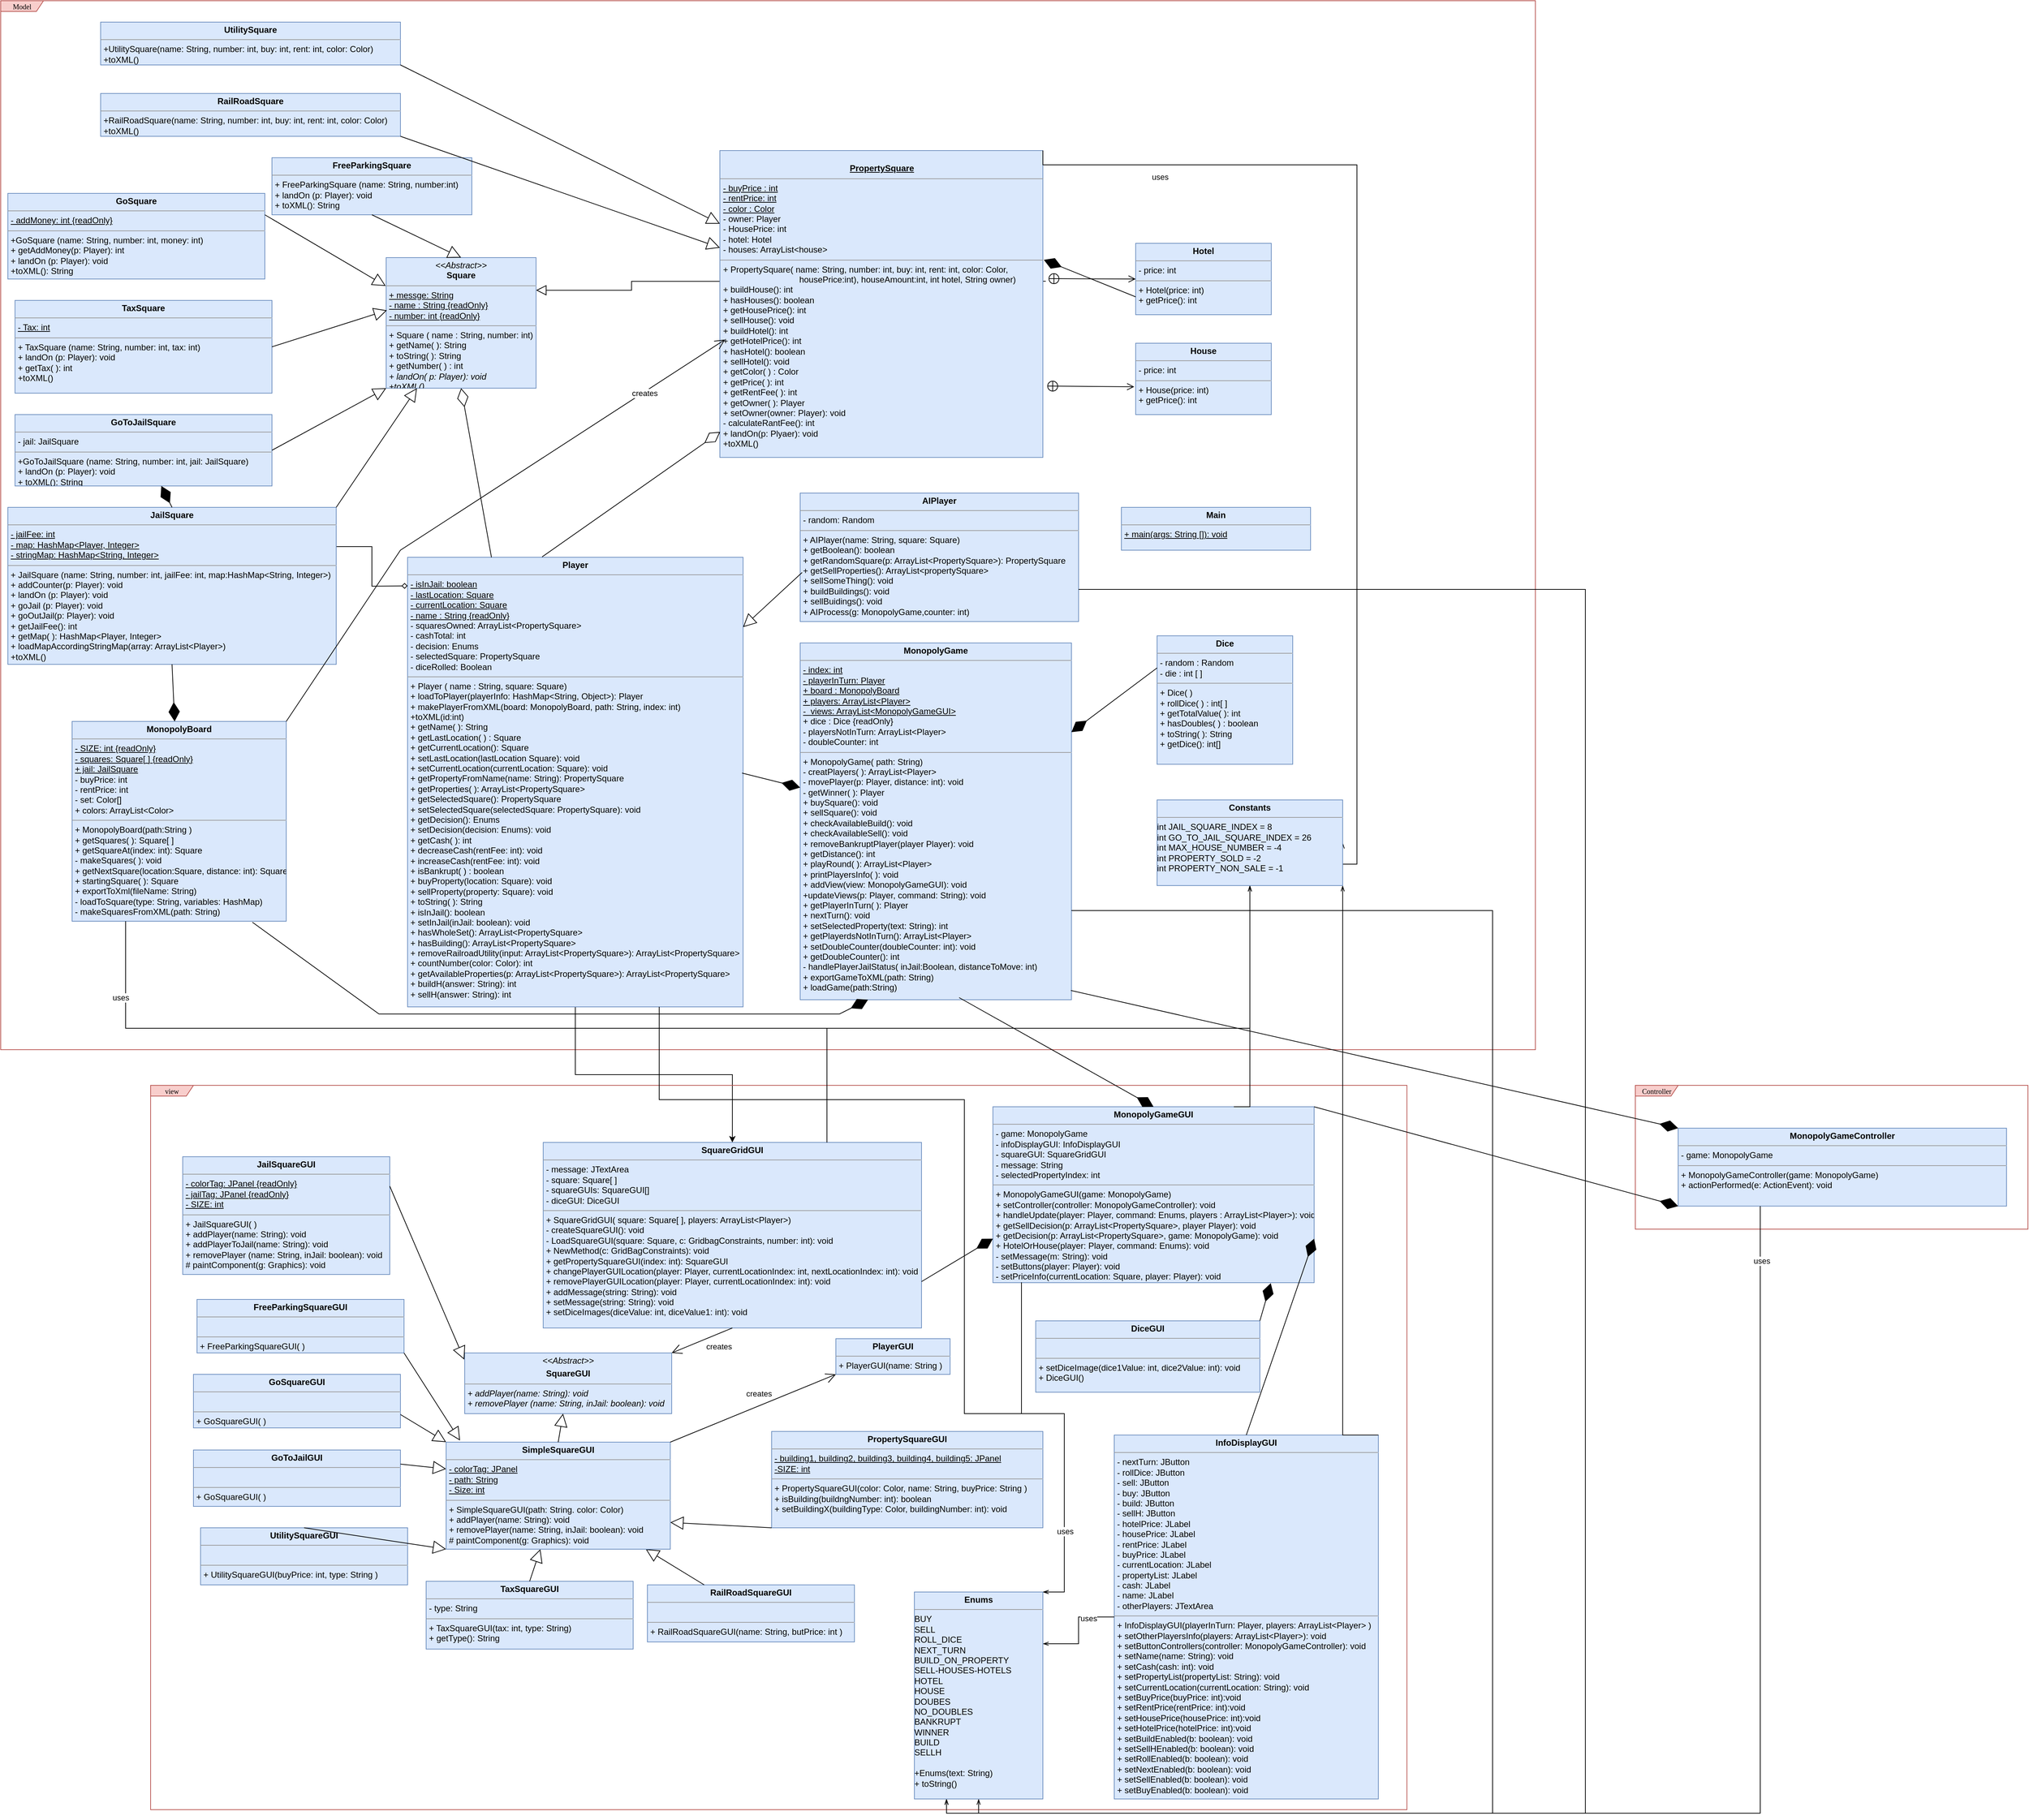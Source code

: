 <mxfile version="15.9.1" type="device" pages="3"><diagram name="Page-1" id="c4acf3e9-155e-7222-9cf6-157b1a14988f"><mxGraphModel dx="3121" dy="2140" grid="1" gridSize="10" guides="1" tooltips="1" connect="1" arrows="1" fold="1" page="1" pageScale="1" pageWidth="850" pageHeight="1100" background="none" math="0" shadow="0"><root><mxCell id="0"/><mxCell id="1" parent="0"/><mxCell id="17acba5748e5396b-1" value="Model" style="shape=umlFrame;whiteSpace=wrap;html=1;rounded=0;shadow=0;comic=0;labelBackgroundColor=none;strokeWidth=1;fontFamily=Verdana;fontSize=10;align=center;fillColor=#f8cecc;strokeColor=#b85450;width=60;height=15;" parent="1" vertex="1"><mxGeometry x="-500" y="-900" width="2150" height="1470" as="geometry"/></mxCell><mxCell id="v7Vo1TqNWF_dr8OzTrFL-2" style="edgeStyle=orthogonalEdgeStyle;rounded=0;orthogonalLoop=1;jettySize=auto;html=1;exitX=1.009;exitY=0.426;exitDx=0;exitDy=0;entryX=1;entryY=0.25;entryDx=0;entryDy=0;endArrow=block;endFill=0;endSize=12;exitPerimeter=0;" parent="1" source="7vzSn5Uh3cu9HvnBIA2v-2" target="5d2195bd80daf111-18" edge="1"><mxGeometry relative="1" as="geometry"><mxPoint x="160" y="245" as="sourcePoint"/></mxGeometry></mxCell><mxCell id="5d2195bd80daf111-10" value="&lt;p style=&quot;margin: 0px ; margin-top: 4px ; text-align: center&quot;&gt;&lt;b&gt;Dice&lt;/b&gt;&lt;/p&gt;&lt;hr size=&quot;1&quot;&gt;&lt;p style=&quot;margin: 0px ; margin-left: 4px&quot;&gt;- random : Random&lt;br&gt;- die : int [ ]&lt;/p&gt;&lt;hr size=&quot;1&quot;&gt;&lt;p style=&quot;margin: 0px ; margin-left: 4px&quot;&gt;+ Dice( )&amp;nbsp;&lt;br&gt;+ rollDice( ) : int[ ]&lt;/p&gt;&lt;p style=&quot;margin: 0px ; margin-left: 4px&quot;&gt;+ getTotalValue( ): int&lt;/p&gt;&lt;p style=&quot;margin: 0px ; margin-left: 4px&quot;&gt;+ hasDoubles( ) : boolean&lt;/p&gt;&lt;p style=&quot;margin: 0px ; margin-left: 4px&quot;&gt;+ toString( ): String&lt;/p&gt;&lt;p style=&quot;margin: 0px ; margin-left: 4px&quot;&gt;+ getDice(): int[]&lt;/p&gt;" style="verticalAlign=top;align=left;overflow=fill;fontSize=12;fontFamily=Helvetica;html=1;rounded=0;shadow=0;comic=0;labelBackgroundColor=none;strokeWidth=1;fillColor=#dae8fc;strokeColor=#6c8ebf;" parent="1" vertex="1"><mxGeometry x="1120" y="-10" width="190" height="180" as="geometry"/></mxCell><mxCell id="5d2195bd80daf111-11" value="&lt;p style=&quot;margin: 0px ; margin-top: 4px ; text-align: center&quot;&gt;&lt;b&gt;MonopolyBoard&lt;/b&gt;&lt;/p&gt;&lt;hr size=&quot;1&quot;&gt;&lt;p style=&quot;margin: 0px ; margin-left: 4px&quot;&gt;&lt;u&gt;- SIZE: int {readOnly}&lt;/u&gt;&lt;br&gt;&lt;u&gt;- squares: Square[ ] {readOnly}&lt;/u&gt;&lt;br&gt;&lt;/p&gt;&lt;p style=&quot;margin: 0px ; margin-left: 4px&quot;&gt;&lt;u&gt;+ jail: JailSquare&lt;/u&gt;&lt;/p&gt;&lt;p style=&quot;margin: 0px ; margin-left: 4px&quot;&gt;- buyPrice: int&lt;/p&gt;&lt;p style=&quot;margin: 0px ; margin-left: 4px&quot;&gt;- rentPrice: int&lt;/p&gt;&lt;p style=&quot;margin: 0px ; margin-left: 4px&quot;&gt;- set: Color[]&lt;/p&gt;&lt;p style=&quot;margin: 0px ; margin-left: 4px&quot;&gt;+ colors: ArrayList&amp;lt;Color&amp;gt;&lt;/p&gt;&lt;hr size=&quot;1&quot;&gt;&lt;p style=&quot;margin: 0px ; margin-left: 4px&quot;&gt;+ MonopolyBoard(path:String )&lt;/p&gt;&lt;p style=&quot;margin: 0px ; margin-left: 4px&quot;&gt;+ getSquares( ): Square[ ]&lt;/p&gt;&lt;p style=&quot;margin: 0px ; margin-left: 4px&quot;&gt;+ getSquareAt(index: int): Square&lt;/p&gt;&lt;p style=&quot;margin: 0px ; margin-left: 4px&quot;&gt;- makeSquares( ): void&lt;/p&gt;&lt;p style=&quot;margin: 0px ; margin-left: 4px&quot;&gt;+ getNextSquare(location:Square, distance: int): Square&lt;/p&gt;&lt;p style=&quot;margin: 0px ; margin-left: 4px&quot;&gt;+ startingSquare( ): Square&lt;/p&gt;&lt;p style=&quot;margin: 0px ; margin-left: 4px&quot;&gt;+ exportToXml(fileName: String)&lt;/p&gt;&lt;p style=&quot;margin: 0px ; margin-left: 4px&quot;&gt;- loadToSquare(type: String, variables: HashMap)&lt;/p&gt;&lt;p style=&quot;margin: 0px ; margin-left: 4px&quot;&gt;- makeSquaresFromXML(path: String)&lt;/p&gt;&lt;p style=&quot;margin: 0px ; margin-left: 4px&quot;&gt;&lt;br&gt;&lt;/p&gt;&lt;p style=&quot;margin: 0px ; margin-left: 4px&quot;&gt;&lt;br&gt;&lt;/p&gt;" style="verticalAlign=top;align=left;overflow=fill;fontSize=12;fontFamily=Helvetica;html=1;rounded=0;shadow=0;comic=0;labelBackgroundColor=none;strokeWidth=1;fillColor=#dae8fc;strokeColor=#6c8ebf;" parent="1" vertex="1"><mxGeometry x="-400" y="110" width="300" height="280" as="geometry"/></mxCell><mxCell id="5d2195bd80daf111-18" value="&lt;p style=&quot;margin: 0px ; margin-top: 4px ; text-align: center&quot;&gt;&lt;i&gt;&amp;lt;&amp;lt;Abstract&amp;gt;&amp;gt;&lt;/i&gt;&lt;br&gt;&lt;b&gt;Square&lt;/b&gt;&lt;/p&gt;&lt;hr size=&quot;1&quot;&gt;&lt;p style=&quot;margin: 0px ; margin-left: 4px&quot;&gt;&lt;u&gt;+ messge: String&lt;/u&gt;&lt;/p&gt;&lt;p style=&quot;margin: 0px ; margin-left: 4px&quot;&gt;&lt;u&gt;- name : String {readOnly}&lt;br&gt;&lt;/u&gt;&lt;/p&gt;&lt;p style=&quot;margin: 0px ; margin-left: 4px&quot;&gt;&lt;u&gt;- number: int {readOnly}&lt;/u&gt;&lt;/p&gt;&lt;hr size=&quot;1&quot;&gt;&lt;p style=&quot;margin: 0px ; margin-left: 4px&quot;&gt;+ Square ( name : String, number: int)&lt;br&gt;+ getName( ): String&lt;/p&gt;&lt;p style=&quot;margin: 0px ; margin-left: 4px&quot;&gt;+ toString( ): String&lt;/p&gt;&lt;p style=&quot;margin: 0px ; margin-left: 4px&quot;&gt;+ getNumber( ) : int&lt;/p&gt;&lt;p style=&quot;margin: 0px ; margin-left: 4px&quot;&gt;&lt;span&gt;&lt;i&gt;+ landOn( p: Player): void&lt;/i&gt;&lt;/span&gt;&lt;br&gt;&lt;/p&gt;&lt;p style=&quot;margin: 0px ; margin-left: 4px&quot;&gt;&lt;span&gt;&lt;i&gt;+toXML()&lt;/i&gt;&lt;/span&gt;&lt;/p&gt;&lt;p style=&quot;margin: 0px ; margin-left: 4px&quot;&gt;&lt;br&gt;&lt;/p&gt;" style="verticalAlign=top;align=left;overflow=fill;fontSize=12;fontFamily=Helvetica;html=1;rounded=0;shadow=0;comic=0;labelBackgroundColor=none;strokeWidth=1;fillColor=#dae8fc;strokeColor=#6c8ebf;" parent="1" vertex="1"><mxGeometry x="40" y="-540" width="210" height="183" as="geometry"/></mxCell><mxCell id="5d2195bd80daf111-20" value="&lt;p style=&quot;margin: 0px ; margin-top: 4px ; text-align: center&quot;&gt;&lt;b&gt;MonopolyGame&lt;/b&gt;&lt;/p&gt;&lt;hr size=&quot;1&quot;&gt;&lt;p style=&quot;margin: 0px ; margin-left: 4px&quot;&gt;&lt;u&gt;- index: int&lt;/u&gt;&lt;/p&gt;&lt;p style=&quot;margin: 0px ; margin-left: 4px&quot;&gt;&lt;u&gt;- playerInTurn: Player&lt;/u&gt;&lt;/p&gt;&lt;p style=&quot;margin: 0px ; margin-left: 4px&quot;&gt;&lt;u&gt;+ board : MonopolyBoard&lt;br&gt;+ players: ArrayList&amp;lt;Player&amp;gt;&lt;/u&gt;&lt;/p&gt;&lt;p style=&quot;margin: 0px ; margin-left: 4px&quot;&gt;&lt;u&gt;-&amp;nbsp; views: ArrayList&amp;lt;MonopolyGameGUI&amp;gt;&lt;/u&gt;&lt;/p&gt;&lt;p style=&quot;margin: 0px ; margin-left: 4px&quot;&gt;+ dice : Dice {readOnly}&lt;/p&gt;&lt;p style=&quot;margin: 0px ; margin-left: 4px&quot;&gt;- playersNotInTurn: ArrayList&amp;lt;Player&amp;gt;&lt;/p&gt;&lt;p style=&quot;margin: 0px ; margin-left: 4px&quot;&gt;- doubleCounter: int&lt;/p&gt;&lt;hr size=&quot;1&quot;&gt;&lt;p style=&quot;margin: 0px ; margin-left: 4px&quot;&gt;+ MonopolyGame( path: String)&lt;/p&gt;&lt;p style=&quot;margin: 0px ; margin-left: 4px&quot;&gt;- creatPlayers( ): ArrayList&amp;lt;Player&amp;gt;&lt;/p&gt;&lt;p style=&quot;margin: 0px ; margin-left: 4px&quot;&gt;- movePlayer(p: Player, distance: int): void&lt;/p&gt;&lt;p style=&quot;margin: 0px ; margin-left: 4px&quot;&gt;- getWinner( ): Player&lt;/p&gt;&lt;p style=&quot;margin: 0px ; margin-left: 4px&quot;&gt;+ buySquare(): void&lt;/p&gt;&lt;p style=&quot;margin: 0px ; margin-left: 4px&quot;&gt;+ sellSquare(): void&lt;/p&gt;&lt;p style=&quot;margin: 0px ; margin-left: 4px&quot;&gt;+ checkAvailableBuild(): void&amp;nbsp;&lt;/p&gt;&lt;p style=&quot;margin: 0px ; margin-left: 4px&quot;&gt;+ checkAvailableSell(): void&lt;/p&gt;&lt;p style=&quot;margin: 0px ; margin-left: 4px&quot;&gt;+ removeBankruptPlayer(player Player): void&lt;/p&gt;&lt;p style=&quot;margin: 0px ; margin-left: 4px&quot;&gt;+ getDistance(): int&lt;/p&gt;&lt;p style=&quot;margin: 0px ; margin-left: 4px&quot;&gt;+ playRound( ): ArrayList&amp;lt;Player&amp;gt;&lt;/p&gt;&lt;p style=&quot;margin: 0px ; margin-left: 4px&quot;&gt;+ printPlayersInfo( ): void&lt;/p&gt;&lt;p style=&quot;margin: 0px ; margin-left: 4px&quot;&gt;+ addView(view: MonopolyGameGUI): void&lt;/p&gt;&lt;p style=&quot;margin: 0px ; margin-left: 4px&quot;&gt;+updateViews(p: Player, command: String): void&lt;/p&gt;&lt;p style=&quot;margin: 0px ; margin-left: 4px&quot;&gt;+ getPlayerInTurn( ): Player&lt;/p&gt;&lt;p style=&quot;margin: 0px ; margin-left: 4px&quot;&gt;+ nextTurn(): void&lt;/p&gt;&lt;p style=&quot;margin: 0px ; margin-left: 4px&quot;&gt;+ setSelectedProperty(text: String): int&lt;/p&gt;&lt;p style=&quot;margin: 0px ; margin-left: 4px&quot;&gt;+ getPlayerdsNotInTurn(): ArrayList&amp;lt;Player&amp;gt;&lt;/p&gt;&lt;p style=&quot;margin: 0px ; margin-left: 4px&quot;&gt;+ setDoubleCounter(doubleCounter: int): void&lt;/p&gt;&lt;p style=&quot;margin: 0px ; margin-left: 4px&quot;&gt;+ getDoubleCounter(): int&lt;/p&gt;&lt;p style=&quot;margin: 0px ; margin-left: 4px&quot;&gt;- handlePlayerJailStatus( inJail:Boolean, distanceToMove: int)&lt;/p&gt;&lt;p style=&quot;margin: 0px ; margin-left: 4px&quot;&gt;+ exportGameToXML(path: String)&lt;/p&gt;&lt;p style=&quot;margin: 0px ; margin-left: 4px&quot;&gt;+ loadGame(path:String)&lt;/p&gt;" style="verticalAlign=top;align=left;overflow=fill;fontSize=12;fontFamily=Helvetica;html=1;rounded=0;shadow=0;comic=0;labelBackgroundColor=none;strokeWidth=1;fillColor=#dae8fc;strokeColor=#6c8ebf;" parent="1" vertex="1"><mxGeometry x="620" width="380" height="500" as="geometry"/></mxCell><mxCell id="hiSbNCHdCy-aBizyFKZj-13" value="" style="edgeStyle=orthogonalEdgeStyle;rounded=0;orthogonalLoop=1;jettySize=auto;html=1;" parent="1" source="v7Vo1TqNWF_dr8OzTrFL-18" target="BW2hN8-HbNnjDoaWRZjo-13" edge="1"><mxGeometry relative="1" as="geometry"/></mxCell><mxCell id="v7Vo1TqNWF_dr8OzTrFL-18" value="&lt;p style=&quot;margin: 0px ; margin-top: 4px ; text-align: center&quot;&gt;&lt;b&gt;Player&lt;/b&gt;&lt;/p&gt;&lt;hr size=&quot;1&quot;&gt;&lt;p style=&quot;margin: 0px 0px 0px 4px&quot;&gt;&lt;u&gt;- isInJail: boolean&lt;/u&gt;&lt;/p&gt;&lt;p style=&quot;margin: 0px 0px 0px 4px&quot;&gt;&lt;u&gt;- lastLocation: Square&lt;/u&gt;&lt;/p&gt;&lt;p style=&quot;margin: 0px 0px 0px 4px&quot;&gt;&lt;u&gt;- currentLocation: Square&lt;/u&gt;&lt;/p&gt;&lt;p style=&quot;margin: 0px 0px 0px 4px&quot;&gt;&lt;u&gt;- name : String {readOnly}&lt;/u&gt;&lt;/p&gt;&lt;p style=&quot;margin: 0px ; margin-left: 4px&quot;&gt;- squaresOwned: ArrayList&amp;lt;PropertySquare&amp;gt;&lt;/p&gt;&lt;p style=&quot;margin: 0px ; margin-left: 4px&quot;&gt;- cashTotal: int&lt;/p&gt;&lt;p style=&quot;margin: 0px ; margin-left: 4px&quot;&gt;- decision: Enums&lt;/p&gt;&lt;p style=&quot;margin: 0px ; margin-left: 4px&quot;&gt;- selectedSquare: PropertySquare&lt;/p&gt;&lt;p style=&quot;margin: 0px ; margin-left: 4px&quot;&gt;- diceRolled: Boolean&lt;/p&gt;&lt;hr size=&quot;1&quot;&gt;&lt;p style=&quot;margin: 0px ; margin-left: 4px&quot;&gt;+ Player ( name : String, square: Square)&lt;/p&gt;&lt;p style=&quot;margin: 0px ; margin-left: 4px&quot;&gt;+ loadToPlayer(playerInfo: HashMap&amp;lt;String, Object&amp;gt;): Player&lt;/p&gt;&lt;p style=&quot;margin: 0px ; margin-left: 4px&quot;&gt;+ makePlayerFromXML(board: MonopolyBoard, path: String, index: int)&lt;/p&gt;&lt;p style=&quot;margin: 0px ; margin-left: 4px&quot;&gt;+toXML(id:int)&lt;/p&gt;&lt;p style=&quot;margin: 0px ; margin-left: 4px&quot;&gt;+ getName( ): String&lt;/p&gt;&lt;p style=&quot;margin: 0px ; margin-left: 4px&quot;&gt;+ getLastLocation( ) : Square&lt;/p&gt;&lt;p style=&quot;margin: 0px ; margin-left: 4px&quot;&gt;+ getCurrentLocation(): Square&lt;/p&gt;&lt;p style=&quot;margin: 0px ; margin-left: 4px&quot;&gt;+ setLastLocation(lastLocation Square): void&lt;/p&gt;&lt;p style=&quot;margin: 0px ; margin-left: 4px&quot;&gt;+ setCurrentLocation(currentLocation: Square): void&lt;/p&gt;&lt;p style=&quot;margin: 0px ; margin-left: 4px&quot;&gt;+ getPropertyFromName(name: String): PropertySquare&lt;/p&gt;&lt;p style=&quot;margin: 0px ; margin-left: 4px&quot;&gt;+ getProperties( ): ArrayList&amp;lt;PropertySquare&amp;gt;&lt;/p&gt;&lt;p style=&quot;margin: 0px ; margin-left: 4px&quot;&gt;+ getSelectedSquare(): PropertySquare&lt;/p&gt;&lt;p style=&quot;margin: 0px ; margin-left: 4px&quot;&gt;+ setSelectedSquare(selectedSquare: PropertySquare): void&lt;/p&gt;&lt;p style=&quot;margin: 0px ; margin-left: 4px&quot;&gt;+ getDecision(): Enums&lt;/p&gt;&lt;p style=&quot;margin: 0px ; margin-left: 4px&quot;&gt;+ setDecision(decision: Enums): void&lt;/p&gt;&lt;p style=&quot;margin: 0px ; margin-left: 4px&quot;&gt;+ getCash( ): int&lt;/p&gt;&lt;p style=&quot;margin: 0px ; margin-left: 4px&quot;&gt;+ decreaseCash(rentFee: int): void&lt;br&gt;&lt;/p&gt;&lt;p style=&quot;margin: 0px ; margin-left: 4px&quot;&gt;+ increaseCash(rentFee: int): void&lt;/p&gt;&lt;p style=&quot;margin: 0px ; margin-left: 4px&quot;&gt;+ isBankrupt( ) : boolean&lt;/p&gt;&lt;p style=&quot;margin: 0px ; margin-left: 4px&quot;&gt;+ buyProperty(location: Square): void&lt;/p&gt;&lt;p style=&quot;margin: 0px ; margin-left: 4px&quot;&gt;+ sellProperty(property: Square): void&lt;/p&gt;&lt;p style=&quot;margin: 0px ; margin-left: 4px&quot;&gt;+ toString( ): String&lt;/p&gt;&lt;p style=&quot;margin: 0px ; margin-left: 4px&quot;&gt;+ isInJail(): boolean&lt;/p&gt;&lt;p style=&quot;margin: 0px ; margin-left: 4px&quot;&gt;+ setInJail(inJail: boolean): void&lt;/p&gt;&lt;p style=&quot;margin: 0px ; margin-left: 4px&quot;&gt;+ hasWholeSet(): ArrayList&amp;lt;PropertySquare&amp;gt;&lt;/p&gt;&lt;p style=&quot;margin: 0px ; margin-left: 4px&quot;&gt;+ hasBuilding(): ArrayList&amp;lt;PropertySquare&amp;gt;&lt;/p&gt;&lt;p style=&quot;margin: 0px ; margin-left: 4px&quot;&gt;+ removeRailroadUtility(input: ArrayList&amp;lt;PropertySquare&amp;gt;): ArrayList&amp;lt;PropertySquare&amp;gt;&lt;/p&gt;&lt;p style=&quot;margin: 0px ; margin-left: 4px&quot;&gt;+ countNumber(color: Color): int&lt;/p&gt;&lt;p style=&quot;margin: 0px ; margin-left: 4px&quot;&gt;+ getAvailableProperties(p: ArrayList&amp;lt;PropertySquare&amp;gt;): ArrayList&amp;lt;PropertySquare&amp;gt;&lt;/p&gt;&lt;p style=&quot;margin: 0px ; margin-left: 4px&quot;&gt;+ buildH(answer: String): int&lt;/p&gt;&lt;p style=&quot;margin: 0px ; margin-left: 4px&quot;&gt;+ sellH(answer: String): int&lt;/p&gt;" style="verticalAlign=top;align=left;overflow=fill;fontSize=12;fontFamily=Helvetica;html=1;rounded=0;shadow=0;comic=0;labelBackgroundColor=none;strokeWidth=1;fillColor=#dae8fc;strokeColor=#6c8ebf;" parent="1" vertex="1"><mxGeometry x="70" y="-120" width="470" height="630" as="geometry"/></mxCell><mxCell id="7vzSn5Uh3cu9HvnBIA2v-2" value="&lt;p style=&quot;margin: 0px ; margin-top: 4px ; text-align: center&quot;&gt;&lt;u&gt;&lt;br&gt;&lt;b&gt;PropertySquare&lt;/b&gt;&lt;/u&gt;&lt;/p&gt;&lt;hr size=&quot;1&quot;&gt;&lt;p style=&quot;margin: 0px ; margin-left: 4px&quot;&gt;&lt;u&gt;- buyPrice : int&lt;br&gt;&lt;/u&gt;&lt;/p&gt;&lt;p style=&quot;margin: 0px ; margin-left: 4px&quot;&gt;&lt;u&gt;- rentPrice: int&lt;/u&gt;&lt;/p&gt;&lt;p style=&quot;margin: 0px ; margin-left: 4px&quot;&gt;&lt;u&gt;- color : Color&lt;/u&gt;&lt;/p&gt;&lt;p style=&quot;margin: 0px ; margin-left: 4px&quot;&gt;- owner: Player&lt;/p&gt;&lt;p style=&quot;margin: 0px ; margin-left: 4px&quot;&gt;- HousePrice: int&lt;/p&gt;&lt;p style=&quot;margin: 0px ; margin-left: 4px&quot;&gt;- hotel: Hotel&lt;/p&gt;&lt;p style=&quot;margin: 0px ; margin-left: 4px&quot;&gt;- houses: ArrayList&amp;lt;house&amp;gt;&lt;/p&gt;&lt;hr size=&quot;1&quot;&gt;&lt;p style=&quot;margin: 0px ; margin-left: 4px&quot;&gt;+ PropertySquare( name: String, number: int, buy: int, rent: int, color: Color,&amp;nbsp;&lt;/p&gt;&lt;p style=&quot;margin: 0px ; margin-left: 4px&quot;&gt;&lt;span style=&quot;white-space: pre&quot;&gt;&#9;&lt;/span&gt;&lt;span style=&quot;white-space: pre&quot;&gt;&#9;&lt;/span&gt;&lt;span style=&quot;white-space: pre&quot;&gt;&#9;&lt;/span&gt;&lt;span style=&quot;white-space: pre&quot;&gt;&#9;&lt;/span&gt;housePrice:int), houseAmount:int, int hotel, String owner)&lt;/p&gt;&lt;p style=&quot;margin: 0px ; margin-left: 4px&quot;&gt;+ buildHouse(): int&lt;/p&gt;&lt;p style=&quot;margin: 0px ; margin-left: 4px&quot;&gt;+ hasHouses(): boolean&lt;/p&gt;&lt;p style=&quot;margin: 0px ; margin-left: 4px&quot;&gt;+ getHousePrice(): int&lt;/p&gt;&lt;p style=&quot;margin: 0px ; margin-left: 4px&quot;&gt;+ sellHouse(): void&lt;/p&gt;&lt;p style=&quot;margin: 0px ; margin-left: 4px&quot;&gt;+ buildHotel(): int&lt;/p&gt;&lt;p style=&quot;margin: 0px ; margin-left: 4px&quot;&gt;+ getHotelPrice(): int&lt;/p&gt;&lt;p style=&quot;margin: 0px ; margin-left: 4px&quot;&gt;+ hasHotel(): boolean&amp;nbsp;&lt;/p&gt;&lt;p style=&quot;margin: 0px ; margin-left: 4px&quot;&gt;+ sellHotel(): void&lt;/p&gt;&lt;p style=&quot;margin: 0px ; margin-left: 4px&quot;&gt;+ getColor( ) : Color&lt;/p&gt;&lt;p style=&quot;margin: 0px ; margin-left: 4px&quot;&gt;+ getPrice( ): int&lt;/p&gt;&lt;p style=&quot;margin: 0px ; margin-left: 4px&quot;&gt;+ getRentFee( ): int&lt;/p&gt;&lt;p style=&quot;margin: 0px ; margin-left: 4px&quot;&gt;+ getOwner( ): Player&lt;/p&gt;&lt;p style=&quot;margin: 0px ; margin-left: 4px&quot;&gt;+ setOwner(owner: Player): void&lt;/p&gt;&lt;p style=&quot;margin: 0px ; margin-left: 4px&quot;&gt;- calculateRantFee(): int&lt;/p&gt;&lt;p style=&quot;margin: 0px ; margin-left: 4px&quot;&gt;+ landOn(p: Plyaer): void&lt;/p&gt;&lt;p style=&quot;margin: 0px ; margin-left: 4px&quot;&gt;+toXML()&lt;/p&gt;&lt;p style=&quot;margin: 0px ; margin-left: 4px&quot;&gt;&lt;br&gt;&lt;/p&gt;" style="verticalAlign=top;align=left;overflow=fill;fontSize=12;fontFamily=Helvetica;html=1;rounded=0;shadow=0;comic=0;labelBackgroundColor=none;strokeWidth=1;fillColor=#dae8fc;strokeColor=#6c8ebf;" parent="1" vertex="1"><mxGeometry x="507.5" y="-690" width="452.5" height="430" as="geometry"/></mxCell><mxCell id="12gEWrx1PudSQQcgVa_0-4" value="" style="endArrow=diamondThin;endFill=1;endSize=24;html=1;rounded=0;entryX=1;entryY=0.25;entryDx=0;entryDy=0;exitX=0;exitY=0.25;exitDx=0;exitDy=0;" parent="1" source="5d2195bd80daf111-10" target="5d2195bd80daf111-20" edge="1"><mxGeometry width="160" relative="1" as="geometry"><mxPoint x="1167.5" y="170" as="sourcePoint"/><mxPoint x="977.5" y="170" as="targetPoint"/></mxGeometry></mxCell><mxCell id="12gEWrx1PudSQQcgVa_0-5" value="" style="endArrow=diamondThin;endFill=1;endSize=24;html=1;rounded=0;entryX=0.25;entryY=1;entryDx=0;entryDy=0;exitX=0.842;exitY=1.005;exitDx=0;exitDy=0;exitPerimeter=0;" parent="1" source="5d2195bd80daf111-11" target="5d2195bd80daf111-20" edge="1"><mxGeometry width="160" relative="1" as="geometry"><mxPoint x="1177.5" y="330" as="sourcePoint"/><mxPoint x="977.5" y="325" as="targetPoint"/><Array as="points"><mxPoint x="30" y="520"/><mxPoint x="675" y="520"/></Array></mxGeometry></mxCell><mxCell id="fc9h_Z26RzUkdo5_vhSv-6" value="&lt;p style=&quot;margin: 0px ; margin-top: 4px ; text-align: center&quot;&gt;&lt;b&gt;FreeParkingSquare&lt;/b&gt;&lt;/p&gt;&lt;hr size=&quot;1&quot;&gt;&lt;p style=&quot;margin: 0px ; margin-left: 4px&quot;&gt;+ FreeParkingSquare (name: String, number:int)&lt;/p&gt;&lt;p style=&quot;margin: 0px ; margin-left: 4px&quot;&gt;+ landOn (p: Player): void&lt;/p&gt;&lt;p style=&quot;margin: 0px ; margin-left: 4px&quot;&gt;+ toXML(): String&lt;/p&gt;" style="verticalAlign=top;align=left;overflow=fill;fontSize=12;fontFamily=Helvetica;html=1;fillColor=#dae8fc;strokeColor=#6c8ebf;" parent="1" vertex="1"><mxGeometry x="-120" y="-680" width="280" height="80" as="geometry"/></mxCell><mxCell id="fc9h_Z26RzUkdo5_vhSv-8" value="&lt;p style=&quot;margin: 0px ; margin-top: 4px ; text-align: center&quot;&gt;&lt;b&gt;GoSquare&lt;/b&gt;&lt;br&gt;&lt;/p&gt;&lt;hr size=&quot;1&quot;&gt;&lt;p style=&quot;margin: 0px ; margin-left: 4px&quot;&gt;&lt;u&gt;- addMoney: int {readOnly}&lt;/u&gt;&lt;/p&gt;&lt;hr size=&quot;1&quot;&gt;&lt;p style=&quot;margin: 0px ; margin-left: 4px&quot;&gt;+GoSquare (name: String, number: int, money: int)&lt;/p&gt;&lt;p style=&quot;margin: 0px ; margin-left: 4px&quot;&gt;+ getAddMoney(p: Player): int&lt;/p&gt;&lt;p style=&quot;margin: 0px ; margin-left: 4px&quot;&gt;+ landOn (p: Player): void&lt;br&gt;&lt;/p&gt;&lt;p style=&quot;margin: 0px ; margin-left: 4px&quot;&gt;+toXML(): String&lt;/p&gt;" style="verticalAlign=top;align=left;overflow=fill;fontSize=12;fontFamily=Helvetica;html=1;fillColor=#dae8fc;strokeColor=#6c8ebf;" parent="1" vertex="1"><mxGeometry x="-490" y="-630" width="360" height="120" as="geometry"/></mxCell><mxCell id="fc9h_Z26RzUkdo5_vhSv-9" value="&lt;p style=&quot;margin: 0px ; margin-top: 4px ; text-align: center&quot;&gt;&lt;b&gt;GoToJailSquare&lt;/b&gt;&lt;br&gt;&lt;/p&gt;&lt;hr size=&quot;1&quot;&gt;&lt;p style=&quot;margin: 0px ; margin-left: 4px&quot;&gt;&lt;span&gt;- jail: JailSquare&lt;/span&gt;&lt;br&gt;&lt;/p&gt;&lt;hr size=&quot;1&quot;&gt;&lt;p style=&quot;margin: 0px ; margin-left: 4px&quot;&gt;+GoToJailSquare (name: String, number: int, jail: JailSquare)&lt;/p&gt;&lt;p style=&quot;margin: 0px ; margin-left: 4px&quot;&gt;+ landOn (p: Player): void&lt;br&gt;&lt;/p&gt;&lt;p style=&quot;margin: 0px ; margin-left: 4px&quot;&gt;+ toXML(): String&lt;/p&gt;" style="verticalAlign=top;align=left;overflow=fill;fontSize=12;fontFamily=Helvetica;html=1;fillColor=#dae8fc;strokeColor=#6c8ebf;" parent="1" vertex="1"><mxGeometry x="-480" y="-320" width="360" height="100" as="geometry"/></mxCell><mxCell id="fc9h_Z26RzUkdo5_vhSv-10" value="&lt;p style=&quot;margin: 0px ; margin-top: 4px ; text-align: center&quot;&gt;&lt;b&gt;TaxSquare&lt;/b&gt;&lt;br&gt;&lt;/p&gt;&lt;hr size=&quot;1&quot;&gt;&lt;p style=&quot;margin: 0px ; margin-left: 4px&quot;&gt;&lt;u&gt;- Tax: int&lt;/u&gt;&lt;/p&gt;&lt;hr size=&quot;1&quot;&gt;&lt;p style=&quot;margin: 0px ; margin-left: 4px&quot;&gt;+ TaxSquare (name: String, number: int, tax: int)&lt;/p&gt;&lt;p style=&quot;margin: 0px ; margin-left: 4px&quot;&gt;+ landOn (p: Player): void&lt;br&gt;&lt;/p&gt;&lt;p style=&quot;margin: 0px ; margin-left: 4px&quot;&gt;+ getTax( ): int&lt;/p&gt;&lt;p style=&quot;margin: 0px ; margin-left: 4px&quot;&gt;+toXML()&lt;/p&gt;" style="verticalAlign=top;align=left;overflow=fill;fontSize=12;fontFamily=Helvetica;html=1;fillColor=#dae8fc;strokeColor=#6c8ebf;" parent="1" vertex="1"><mxGeometry x="-480" y="-480" width="360" height="130" as="geometry"/></mxCell><mxCell id="yi1jNpAT615yrq-utDuC-2" style="edgeStyle=orthogonalEdgeStyle;rounded=0;orthogonalLoop=1;jettySize=auto;html=1;exitX=1;exitY=0.25;exitDx=0;exitDy=0;strokeWidth=1;endArrow=diamond;endFill=0;" parent="1" source="fc9h_Z26RzUkdo5_vhSv-11" edge="1"><mxGeometry relative="1" as="geometry"><mxPoint x="70" y="-80" as="targetPoint"/></mxGeometry></mxCell><mxCell id="fc9h_Z26RzUkdo5_vhSv-11" value="&lt;p style=&quot;margin: 0px ; margin-top: 4px ; text-align: center&quot;&gt;&lt;b&gt;JailSquare&lt;/b&gt;&lt;br&gt;&lt;/p&gt;&lt;hr size=&quot;1&quot;&gt;&lt;p style=&quot;margin: 0px ; margin-left: 4px&quot;&gt;&lt;u&gt;- jailFee: int&lt;/u&gt;&lt;/p&gt;&lt;p style=&quot;margin: 0px ; margin-left: 4px&quot;&gt;&lt;u&gt;- map: HashMap&amp;lt;Player, Integer&amp;gt;&lt;/u&gt;&lt;/p&gt;&lt;p style=&quot;margin: 0px ; margin-left: 4px&quot;&gt;&lt;u&gt;- stringMap: HashMap&amp;lt;String, Integer&amp;gt;&lt;/u&gt;&lt;/p&gt;&lt;hr size=&quot;1&quot;&gt;&lt;p style=&quot;margin: 0px ; margin-left: 4px&quot;&gt;+ JailSquare (name: String, number: int, jailFee: int, map:HashMap&amp;lt;String, Integer&amp;gt;)&lt;/p&gt;&lt;p style=&quot;margin: 0px ; margin-left: 4px&quot;&gt;+ addCounter(p: Player): void&lt;/p&gt;&lt;p style=&quot;margin: 0px ; margin-left: 4px&quot;&gt;+ landOn (p: Player): void&lt;br&gt;&lt;/p&gt;&lt;p style=&quot;margin: 0px ; margin-left: 4px&quot;&gt;+ goJail (p: Player): void&lt;/p&gt;&lt;p style=&quot;margin: 0px ; margin-left: 4px&quot;&gt;+ goOutJail(p: Player): void&lt;/p&gt;&lt;p style=&quot;margin: 0px ; margin-left: 4px&quot;&gt;+ getJailFee(): int&lt;/p&gt;&lt;p style=&quot;margin: 0px ; margin-left: 4px&quot;&gt;+ getMap( ): HashMap&amp;lt;Player, Integer&amp;gt;&lt;/p&gt;&lt;p style=&quot;margin: 0px ; margin-left: 4px&quot;&gt;+ loadMapAccordingStringMap(array: ArrayList&amp;lt;Player&amp;gt;)&lt;/p&gt;&lt;p style=&quot;margin: 0px ; margin-left: 4px&quot;&gt;+toXML()&lt;/p&gt;" style="verticalAlign=top;align=left;overflow=fill;fontSize=12;fontFamily=Helvetica;html=1;fillColor=#dae8fc;strokeColor=#6c8ebf;" parent="1" vertex="1"><mxGeometry x="-490" y="-190" width="460" height="220" as="geometry"/></mxCell><mxCell id="fc9h_Z26RzUkdo5_vhSv-12" value="&lt;p style=&quot;margin: 0px ; margin-top: 4px ; text-align: center&quot;&gt;&lt;b&gt;RailRoadSquare&lt;/b&gt;&lt;br&gt;&lt;/p&gt;&lt;hr size=&quot;1&quot;&gt;&lt;p style=&quot;margin: 0px ; margin-left: 4px&quot;&gt;&lt;span&gt;+RailRoadSquare(name: String, number: int, buy: int, rent: int, color: Color)&lt;/span&gt;&lt;br&gt;&lt;/p&gt;&lt;p style=&quot;margin: 0px ; margin-left: 4px&quot;&gt;&lt;span&gt;+toXML()&lt;/span&gt;&lt;/p&gt;" style="verticalAlign=top;align=left;overflow=fill;fontSize=12;fontFamily=Helvetica;html=1;fillColor=#dae8fc;strokeColor=#6c8ebf;" parent="1" vertex="1"><mxGeometry x="-360" y="-770" width="420" height="60" as="geometry"/></mxCell><mxCell id="fc9h_Z26RzUkdo5_vhSv-13" value="&lt;p style=&quot;margin: 0px ; margin-top: 4px ; text-align: center&quot;&gt;&lt;b&gt;UtilitySquare&lt;/b&gt;&lt;br&gt;&lt;/p&gt;&lt;hr size=&quot;1&quot;&gt;&lt;p style=&quot;margin: 0px ; margin-left: 4px&quot;&gt;&lt;span&gt;+UtilitySquare(name: String, number: int, buy: int, rent: int, color: Color)&lt;/span&gt;&lt;br&gt;&lt;/p&gt;&lt;p style=&quot;margin: 0px ; margin-left: 4px&quot;&gt;&lt;span&gt;+toXML()&lt;/span&gt;&lt;/p&gt;" style="verticalAlign=top;align=left;overflow=fill;fontSize=12;fontFamily=Helvetica;html=1;fillColor=#dae8fc;strokeColor=#6c8ebf;" parent="1" vertex="1"><mxGeometry x="-360" y="-870" width="420" height="60" as="geometry"/></mxCell><mxCell id="fc9h_Z26RzUkdo5_vhSv-14" value="&lt;p style=&quot;margin: 0px ; margin-top: 4px ; text-align: center&quot;&gt;&lt;b&gt;Main&lt;/b&gt;&lt;br&gt;&lt;/p&gt;&lt;hr size=&quot;1&quot;&gt;&lt;p style=&quot;margin: 0px ; margin-left: 4px&quot;&gt;&lt;span&gt;&lt;u&gt;+ main(args: String []): void&lt;/u&gt;&lt;/span&gt;&lt;br&gt;&lt;/p&gt;" style="verticalAlign=top;align=left;overflow=fill;fontSize=12;fontFamily=Helvetica;html=1;fillColor=#dae8fc;strokeColor=#6c8ebf;" parent="1" vertex="1"><mxGeometry x="1070" y="-190" width="265" height="60" as="geometry"/></mxCell><mxCell id="dhyGkHQqsCoPAu8bmXNs-1" value="" style="endArrow=block;endSize=16;endFill=0;html=1;rounded=0;exitX=1;exitY=1;exitDx=0;exitDy=0;" parent="1" source="fc9h_Z26RzUkdo5_vhSv-13" target="7vzSn5Uh3cu9HvnBIA2v-2" edge="1"><mxGeometry width="160" relative="1" as="geometry"><mxPoint y="10" as="sourcePoint"/><mxPoint x="160" y="10" as="targetPoint"/></mxGeometry></mxCell><mxCell id="dhyGkHQqsCoPAu8bmXNs-2" value="" style="endArrow=block;endSize=16;endFill=0;html=1;rounded=0;exitX=1;exitY=1;exitDx=0;exitDy=0;" parent="1" source="fc9h_Z26RzUkdo5_vhSv-12" target="7vzSn5Uh3cu9HvnBIA2v-2" edge="1"><mxGeometry x="1" y="-301" width="160" relative="1" as="geometry"><mxPoint y="10" as="sourcePoint"/><mxPoint x="160" y="10" as="targetPoint"/><mxPoint x="280" y="-191" as="offset"/></mxGeometry></mxCell><mxCell id="dhyGkHQqsCoPAu8bmXNs-3" value="" style="endArrow=block;endSize=16;endFill=0;html=1;rounded=0;exitX=1;exitY=0.5;exitDx=0;exitDy=0;entryX=0;entryY=1;entryDx=0;entryDy=0;" parent="1" source="fc9h_Z26RzUkdo5_vhSv-9" target="5d2195bd80daf111-18" edge="1"><mxGeometry x="1" y="-301" width="160" relative="1" as="geometry"><mxPoint x="10" y="20" as="sourcePoint"/><mxPoint x="170" y="20" as="targetPoint"/><mxPoint x="280" y="-191" as="offset"/></mxGeometry></mxCell><mxCell id="dhyGkHQqsCoPAu8bmXNs-4" value="" style="endArrow=block;endSize=16;endFill=0;html=1;rounded=0;exitX=1;exitY=0.25;exitDx=0;exitDy=0;entryX=-0.003;entryY=0.217;entryDx=0;entryDy=0;entryPerimeter=0;" parent="1" source="fc9h_Z26RzUkdo5_vhSv-8" target="5d2195bd80daf111-18" edge="1"><mxGeometry x="1" y="-301" width="160" relative="1" as="geometry"><mxPoint x="20" y="30" as="sourcePoint"/><mxPoint x="250" y="-220" as="targetPoint"/><mxPoint x="280" y="-191" as="offset"/></mxGeometry></mxCell><mxCell id="dhyGkHQqsCoPAu8bmXNs-5" value="" style="endArrow=block;endSize=16;endFill=0;html=1;rounded=0;entryX=0.5;entryY=0;entryDx=0;entryDy=0;exitX=0.5;exitY=1;exitDx=0;exitDy=0;" parent="1" source="fc9h_Z26RzUkdo5_vhSv-6" target="5d2195bd80daf111-18" edge="1"><mxGeometry x="1" y="-301" width="160" relative="1" as="geometry"><mxPoint x="30" y="40" as="sourcePoint"/><mxPoint x="190" y="40" as="targetPoint"/><mxPoint x="280" y="-191" as="offset"/></mxGeometry></mxCell><mxCell id="dhyGkHQqsCoPAu8bmXNs-6" value="" style="endArrow=block;endSize=16;endFill=0;html=1;rounded=0;exitX=1;exitY=0;exitDx=0;exitDy=0;" parent="1" source="fc9h_Z26RzUkdo5_vhSv-11" target="5d2195bd80daf111-18" edge="1"><mxGeometry x="1" y="-301" width="160" relative="1" as="geometry"><mxPoint x="40" y="50" as="sourcePoint"/><mxPoint x="200" y="50" as="targetPoint"/><mxPoint x="280" y="-191" as="offset"/></mxGeometry></mxCell><mxCell id="dhyGkHQqsCoPAu8bmXNs-7" value="" style="endArrow=block;endSize=16;endFill=0;html=1;rounded=0;exitX=1;exitY=0.5;exitDx=0;exitDy=0;entryX=0.005;entryY=0.404;entryDx=0;entryDy=0;entryPerimeter=0;" parent="1" source="fc9h_Z26RzUkdo5_vhSv-10" target="5d2195bd80daf111-18" edge="1"><mxGeometry x="1" y="-301" width="160" relative="1" as="geometry"><mxPoint x="50" y="60" as="sourcePoint"/><mxPoint x="210" y="60" as="targetPoint"/><mxPoint x="280" y="-191" as="offset"/></mxGeometry></mxCell><mxCell id="dhyGkHQqsCoPAu8bmXNs-8" value="" style="endArrow=diamondThin;endFill=1;endSize=24;html=1;rounded=0;exitX=0.997;exitY=0.48;exitDx=0;exitDy=0;exitPerimeter=0;" parent="1" source="v7Vo1TqNWF_dr8OzTrFL-18" target="5d2195bd80daf111-20" edge="1"><mxGeometry width="160" relative="1" as="geometry"><mxPoint x="497.5" y="250" as="sourcePoint"/><mxPoint x="577.5" y="250" as="targetPoint"/></mxGeometry></mxCell><mxCell id="dhyGkHQqsCoPAu8bmXNs-12" value="" style="endArrow=diamondThin;endFill=1;endSize=24;html=1;rounded=0;exitX=0.5;exitY=0;exitDx=0;exitDy=0;" parent="1" source="fc9h_Z26RzUkdo5_vhSv-11" target="fc9h_Z26RzUkdo5_vhSv-9" edge="1"><mxGeometry width="160" relative="1" as="geometry"><mxPoint x="-40" y="-30" as="sourcePoint"/><mxPoint x="120" y="-30" as="targetPoint"/></mxGeometry></mxCell><mxCell id="dhyGkHQqsCoPAu8bmXNs-13" value="" style="endArrow=diamondThin;endFill=1;endSize=24;html=1;rounded=0;exitX=0.5;exitY=1;exitDx=0;exitDy=0;" parent="1" source="fc9h_Z26RzUkdo5_vhSv-11" target="5d2195bd80daf111-11" edge="1"><mxGeometry width="160" relative="1" as="geometry"><mxPoint x="120" y="-180" as="sourcePoint"/><mxPoint x="280" y="-180" as="targetPoint"/></mxGeometry></mxCell><mxCell id="rHlRKqxqZEmG6L4snQut-1" value="Controller" style="shape=umlFrame;whiteSpace=wrap;html=1;rounded=0;shadow=0;comic=0;labelBackgroundColor=none;strokeWidth=1;fontFamily=Verdana;fontSize=10;align=center;fillColor=#f8cecc;strokeColor=#b85450;width=60;height=15;" parent="1" vertex="1"><mxGeometry x="1790" y="620" width="550" height="201.5" as="geometry"/></mxCell><mxCell id="rHlRKqxqZEmG6L4snQut-2" value="&lt;p style=&quot;margin: 0px ; margin-top: 4px ; text-align: center&quot;&gt;&lt;b style=&quot;text-align: left&quot;&gt;MonopolyGameController&lt;/b&gt;&lt;br&gt;&lt;/p&gt;&lt;hr size=&quot;1&quot;&gt;&lt;p style=&quot;margin: 0px ; margin-left: 4px&quot;&gt;- game: MonopolyGame&lt;/p&gt;&lt;hr size=&quot;1&quot;&gt;&lt;p style=&quot;margin: 0px ; margin-left: 4px&quot;&gt;+ MonopolyGameController(game: MonopolyGame)&lt;/p&gt;&lt;p style=&quot;margin: 0px ; margin-left: 4px&quot;&gt;+ actionPerformed(e: ActionEvent): void&lt;/p&gt;" style="verticalAlign=top;align=left;overflow=fill;fontSize=12;fontFamily=Helvetica;html=1;fillColor=#dae8fc;strokeColor=#6c8ebf;" parent="1" vertex="1"><mxGeometry x="1850" y="680" width="460" height="109.25" as="geometry"/></mxCell><mxCell id="BW2hN8-HbNnjDoaWRZjo-1" value="view" style="shape=umlFrame;whiteSpace=wrap;html=1;rounded=0;shadow=0;comic=0;labelBackgroundColor=none;strokeWidth=1;fontFamily=Verdana;fontSize=10;align=center;fillColor=#f8cecc;strokeColor=#b85450;width=60;height=15;" parent="1" vertex="1"><mxGeometry x="-290" y="620" width="1760" height="1015" as="geometry"/></mxCell><mxCell id="BW2hN8-HbNnjDoaWRZjo-2" value="&lt;p style=&quot;margin: 0px ; margin-top: 4px ; text-align: center&quot;&gt;&lt;b&gt;FreeParkingSquareGUI&lt;/b&gt;&lt;/p&gt;&lt;hr size=&quot;1&quot;&gt;&lt;p style=&quot;margin: 0px ; margin-left: 4px&quot;&gt;&lt;br&gt;&lt;/p&gt;&lt;hr size=&quot;1&quot;&gt;&lt;p style=&quot;margin: 0px ; margin-left: 4px&quot;&gt;+ FreeParkingSquareGUI( )&lt;/p&gt;" style="verticalAlign=top;align=left;overflow=fill;fontSize=12;fontFamily=Helvetica;html=1;fillColor=#dae8fc;strokeColor=#6c8ebf;" parent="1" vertex="1"><mxGeometry x="-225" y="920" width="290" height="75" as="geometry"/></mxCell><mxCell id="BW2hN8-HbNnjDoaWRZjo-3" value="&lt;p style=&quot;margin: 0px ; margin-top: 4px ; text-align: center&quot;&gt;&lt;b&gt;GoSquareGUI&lt;/b&gt;&lt;/p&gt;&lt;hr size=&quot;1&quot;&gt;&lt;p style=&quot;margin: 0px ; margin-left: 4px&quot;&gt;&lt;br&gt;&lt;/p&gt;&lt;hr size=&quot;1&quot;&gt;&lt;p style=&quot;margin: 0px ; margin-left: 4px&quot;&gt;+ GoSquareGUI( )&lt;/p&gt;&lt;p style=&quot;margin: 0px ; margin-left: 4px&quot;&gt;&lt;br&gt;&lt;/p&gt;" style="verticalAlign=top;align=left;overflow=fill;fontSize=12;fontFamily=Helvetica;html=1;fillColor=#dae8fc;strokeColor=#6c8ebf;" parent="1" vertex="1"><mxGeometry x="-230" y="1025" width="290" height="75" as="geometry"/></mxCell><mxCell id="BW2hN8-HbNnjDoaWRZjo-4" value="&lt;p style=&quot;margin: 0px ; margin-top: 4px ; text-align: center&quot;&gt;&lt;b&gt;GoToJailGUI&lt;/b&gt;&lt;/p&gt;&lt;hr size=&quot;1&quot;&gt;&lt;p style=&quot;margin: 0px ; margin-left: 4px&quot;&gt;&lt;br&gt;&lt;/p&gt;&lt;hr size=&quot;1&quot;&gt;&lt;p style=&quot;margin: 0px ; margin-left: 4px&quot;&gt;+ GoSquareGUI( )&lt;/p&gt;" style="verticalAlign=top;align=left;overflow=fill;fontSize=12;fontFamily=Helvetica;html=1;fillColor=#dae8fc;strokeColor=#6c8ebf;" parent="1" vertex="1"><mxGeometry x="-230" y="1131" width="290" height="79" as="geometry"/></mxCell><mxCell id="BW2hN8-HbNnjDoaWRZjo-5" value="&lt;p style=&quot;margin: 0px ; margin-top: 4px ; text-align: center&quot;&gt;&lt;b&gt;TaxSquareGUI&lt;/b&gt;&lt;/p&gt;&lt;hr size=&quot;1&quot;&gt;&lt;p style=&quot;margin: 0px ; margin-left: 4px&quot;&gt;- type: String&lt;/p&gt;&lt;hr size=&quot;1&quot;&gt;&lt;p style=&quot;margin: 0px ; margin-left: 4px&quot;&gt;+ TaxSquareGUI(tax: int, type: String)&lt;/p&gt;&lt;p style=&quot;margin: 0px ; margin-left: 4px&quot;&gt;+ getType(): String&lt;/p&gt;&lt;p style=&quot;margin: 0px ; margin-left: 4px&quot;&gt;&lt;br&gt;&lt;/p&gt;" style="verticalAlign=top;align=left;overflow=fill;fontSize=12;fontFamily=Helvetica;html=1;fillColor=#dae8fc;strokeColor=#6c8ebf;" parent="1" vertex="1"><mxGeometry x="96" y="1315" width="290" height="95" as="geometry"/></mxCell><mxCell id="BW2hN8-HbNnjDoaWRZjo-6" value="&lt;p style=&quot;margin: 0px ; margin-top: 4px ; text-align: center&quot;&gt;&lt;b&gt;InfoDisplayGUI&lt;/b&gt;&lt;/p&gt;&lt;hr size=&quot;1&quot;&gt;&lt;p style=&quot;margin: 0px ; margin-left: 4px&quot;&gt;- nextTurn: JButton&lt;/p&gt;&lt;p style=&quot;margin: 0px ; margin-left: 4px&quot;&gt;- rollDice: JButton&lt;br&gt;&lt;/p&gt;&lt;p style=&quot;margin: 0px ; margin-left: 4px&quot;&gt;- sell: JButton&lt;br&gt;&lt;/p&gt;&lt;p style=&quot;margin: 0px ; margin-left: 4px&quot;&gt;- buy: JButton&lt;br&gt;&lt;/p&gt;&lt;p style=&quot;margin: 0px ; margin-left: 4px&quot;&gt;- build: JButton&lt;/p&gt;&lt;p style=&quot;margin: 0px ; margin-left: 4px&quot;&gt;- sellH: JButton&lt;/p&gt;&lt;p style=&quot;margin: 0px ; margin-left: 4px&quot;&gt;- hotelPrice: JLabel&lt;br&gt;&lt;/p&gt;&lt;p style=&quot;margin: 0px ; margin-left: 4px&quot;&gt;- housePrice: JLabel&lt;br&gt;&lt;/p&gt;&lt;p style=&quot;margin: 0px ; margin-left: 4px&quot;&gt;- rentPrice: JLabel&lt;br&gt;&lt;/p&gt;&lt;p style=&quot;margin: 0px ; margin-left: 4px&quot;&gt;- buyPrice: JLabel&lt;br&gt;&lt;/p&gt;&lt;p style=&quot;margin: 0px ; margin-left: 4px&quot;&gt;- currentLocation: JLabel&lt;br&gt;&lt;/p&gt;&lt;p style=&quot;margin: 0px ; margin-left: 4px&quot;&gt;- propertyList: JLabel&lt;br&gt;&lt;/p&gt;&lt;p style=&quot;margin: 0px ; margin-left: 4px&quot;&gt;- cash: JLabel&lt;br&gt;&lt;/p&gt;&lt;p style=&quot;margin: 0px ; margin-left: 4px&quot;&gt;- name: JLabel&lt;br&gt;&lt;/p&gt;&lt;p style=&quot;margin: 0px ; margin-left: 4px&quot;&gt;- otherPlayers: JTextArea&lt;/p&gt;&lt;hr size=&quot;1&quot;&gt;&lt;p style=&quot;margin: 0px ; margin-left: 4px&quot;&gt;+ InfoDisplayGUI(playerInTurn: Player, players: ArrayList&amp;lt;Player&amp;gt; )&lt;/p&gt;&lt;p style=&quot;margin: 0px ; margin-left: 4px&quot;&gt;+ setOtherPlayersInfo(players: ArrayList&amp;lt;Player&amp;gt;): void&lt;/p&gt;&lt;p style=&quot;margin: 0px ; margin-left: 4px&quot;&gt;+ setButtonControllers(controller: MonopolyGameController): void&lt;br&gt;&lt;/p&gt;&lt;p style=&quot;margin: 0px ; margin-left: 4px&quot;&gt;+ setName(name: String): void&lt;/p&gt;&lt;p style=&quot;margin: 0px ; margin-left: 4px&quot;&gt;+ setCash(cash: int): void&lt;/p&gt;&lt;p style=&quot;margin: 0px ; margin-left: 4px&quot;&gt;+ setPropertyList(propertyList: String): void&lt;/p&gt;&lt;p style=&quot;margin: 0px ; margin-left: 4px&quot;&gt;+ setCurrentLocation(currentLocation: String): void&lt;/p&gt;&lt;p style=&quot;margin: 0px ; margin-left: 4px&quot;&gt;+ setBuyPrice(buyPrice: int):void&lt;/p&gt;&lt;p style=&quot;margin: 0px ; margin-left: 4px&quot;&gt;+ setRentPrice(rentPrice: int):void&lt;br&gt;&lt;/p&gt;&lt;p style=&quot;margin: 0px ; margin-left: 4px&quot;&gt;+ setHousePrice(housePrice: int):void&lt;br&gt;&lt;/p&gt;&lt;p style=&quot;margin: 0px ; margin-left: 4px&quot;&gt;+ setHotelPrice(hotelPrice: int):void&lt;br&gt;&lt;/p&gt;&lt;p style=&quot;margin: 0px ; margin-left: 4px&quot;&gt;+ setBuildEnabled(b: boolean): void&lt;/p&gt;&lt;p style=&quot;margin: 0px ; margin-left: 4px&quot;&gt;+ setSellHEnabled(b: boolean): void&lt;/p&gt;&lt;p style=&quot;margin: 0px ; margin-left: 4px&quot;&gt;+ setRollEnabled(b: boolean): void&lt;/p&gt;&lt;p style=&quot;margin: 0px ; margin-left: 4px&quot;&gt;+ setNextEnabled(b: boolean): void&lt;br&gt;&lt;/p&gt;&lt;p style=&quot;margin: 0px ; margin-left: 4px&quot;&gt;+ setSellEnabled(b: boolean): void&lt;br&gt;&lt;/p&gt;&lt;p style=&quot;margin: 0px ; margin-left: 4px&quot;&gt;+ setBuyEnabled(b: boolean): void&lt;br&gt;&lt;/p&gt;" style="verticalAlign=top;align=left;overflow=fill;fontSize=12;fontFamily=Helvetica;html=1;fillColor=#dae8fc;strokeColor=#6c8ebf;" parent="1" vertex="1"><mxGeometry x="1060" y="1110" width="370" height="510" as="geometry"/></mxCell><mxCell id="BW2hN8-HbNnjDoaWRZjo-7" value="&lt;p style=&quot;margin: 0px ; margin-top: 4px ; text-align: center&quot;&gt;&lt;b&gt;JailSquareGUI&lt;/b&gt;&lt;/p&gt;&lt;hr size=&quot;1&quot;&gt;&lt;p style=&quot;margin: 0px ; margin-left: 4px&quot;&gt;&lt;u&gt;- colorTag: JPanel {readOnly}&lt;/u&gt;&lt;/p&gt;&lt;p style=&quot;margin: 0px ; margin-left: 4px&quot;&gt;&lt;u&gt;- jailTag: JPanel {readOnly}&lt;/u&gt;&lt;/p&gt;&lt;p style=&quot;margin: 0px ; margin-left: 4px&quot;&gt;&lt;u&gt;- SIZE: int&lt;/u&gt;&lt;/p&gt;&lt;hr size=&quot;1&quot;&gt;&lt;p style=&quot;margin: 0px ; margin-left: 4px&quot;&gt;+ JailSquareGUI( )&lt;/p&gt;&lt;p style=&quot;margin: 0px ; margin-left: 4px&quot;&gt;+ addPlayer(name: String): void&lt;/p&gt;&lt;p style=&quot;margin: 0px ; margin-left: 4px&quot;&gt;+ addPlayerToJail(name: String): void&lt;/p&gt;&lt;p style=&quot;margin: 0px ; margin-left: 4px&quot;&gt;+ removePlayer (name: String, inJail: boolean): void&lt;/p&gt;&lt;p style=&quot;margin: 0px ; margin-left: 4px&quot;&gt;# paintComponent(g: Graphics): void&lt;/p&gt;" style="verticalAlign=top;align=left;overflow=fill;fontSize=12;fontFamily=Helvetica;html=1;fillColor=#dae8fc;strokeColor=#6c8ebf;" parent="1" vertex="1"><mxGeometry x="-245" y="720" width="290" height="165" as="geometry"/></mxCell><mxCell id="BW2hN8-HbNnjDoaWRZjo-8" value="&lt;p style=&quot;margin: 0px ; margin-top: 4px ; text-align: center&quot;&gt;&lt;b&gt;MonopolyGameGUI&lt;/b&gt;&lt;/p&gt;&lt;hr size=&quot;1&quot;&gt;&lt;p style=&quot;margin: 0px ; margin-left: 4px&quot;&gt;- game: MonopolyGame&lt;/p&gt;&lt;p style=&quot;margin: 0px ; margin-left: 4px&quot;&gt;- infoDisplayGUI: InfoDisplayGUI&lt;/p&gt;&lt;p style=&quot;margin: 0px ; margin-left: 4px&quot;&gt;- squareGUI: SquareGridGUI&lt;/p&gt;&lt;p style=&quot;margin: 0px ; margin-left: 4px&quot;&gt;- message: String&lt;/p&gt;&lt;p style=&quot;margin: 0px ; margin-left: 4px&quot;&gt;- selectedPropertyIndex: int&amp;nbsp;&lt;/p&gt;&lt;hr size=&quot;1&quot;&gt;&lt;p style=&quot;margin: 0px ; margin-left: 4px&quot;&gt;+ MonopolyGameGUI(game: MonopolyGame)&lt;/p&gt;&lt;p style=&quot;margin: 0px ; margin-left: 4px&quot;&gt;+ setController(controller: MonopolyGameController): void&lt;/p&gt;&lt;p style=&quot;margin: 0px ; margin-left: 4px&quot;&gt;+ handleUpdate(player: Player, command: Enums, players : ArrayList&amp;lt;Player&amp;gt;): void&lt;/p&gt;&lt;p style=&quot;margin: 0px ; margin-left: 4px&quot;&gt;+ getSellDecision(p: ArrayList&amp;lt;PropertySquare&amp;gt;, player Player): void&lt;/p&gt;&lt;p style=&quot;margin: 0px ; margin-left: 4px&quot;&gt;+ getDecision(p: ArrayList&amp;lt;PropertySquare&amp;gt;, game: MonopolyGame): void&lt;/p&gt;&lt;p style=&quot;margin: 0px ; margin-left: 4px&quot;&gt;+ HotelOrHouse(player: Player, command: Enums): void&lt;/p&gt;&lt;p style=&quot;margin: 0px ; margin-left: 4px&quot;&gt;- setMessage(m: String): void&lt;/p&gt;&lt;p style=&quot;margin: 0px ; margin-left: 4px&quot;&gt;- setButtons(player: Player): void&lt;/p&gt;&lt;p style=&quot;margin: 0px ; margin-left: 4px&quot;&gt;- setPriceInfo(currentLocation: Square, player: Player): void&lt;/p&gt;&lt;p style=&quot;margin: 0px ; margin-left: 4px&quot;&gt;&lt;br&gt;&lt;/p&gt;" style="verticalAlign=top;align=left;overflow=fill;fontSize=12;fontFamily=Helvetica;html=1;fillColor=#dae8fc;strokeColor=#6c8ebf;" parent="1" vertex="1"><mxGeometry x="890" y="650" width="450" height="246.5" as="geometry"/></mxCell><mxCell id="BW2hN8-HbNnjDoaWRZjo-9" value="&lt;p style=&quot;margin: 0px ; margin-top: 4px ; text-align: center&quot;&gt;&lt;b&gt;PlayerGUI&lt;/b&gt;&lt;/p&gt;&lt;hr size=&quot;1&quot;&gt;&lt;p style=&quot;margin: 0px ; margin-left: 4px&quot;&gt;+ PlayerGUI(name: String )&lt;/p&gt;" style="verticalAlign=top;align=left;overflow=fill;fontSize=12;fontFamily=Helvetica;html=1;fillColor=#dae8fc;strokeColor=#6c8ebf;" parent="1" vertex="1"><mxGeometry x="670" y="975" width="160" height="50" as="geometry"/></mxCell><mxCell id="BW2hN8-HbNnjDoaWRZjo-10" value="&lt;p style=&quot;margin: 0px ; margin-top: 4px ; text-align: center&quot;&gt;&lt;b&gt;PropertySquareGUI&lt;/b&gt;&lt;/p&gt;&lt;hr size=&quot;1&quot;&gt;&lt;p style=&quot;margin: 0px ; margin-left: 4px&quot;&gt;&lt;u&gt;- building1, building2, building3, building4, building5: JPanel&lt;/u&gt;&lt;br&gt;&lt;/p&gt;&lt;p style=&quot;margin: 0px ; margin-left: 4px&quot;&gt;&lt;u&gt;-SIZE: int&lt;/u&gt;&lt;/p&gt;&lt;hr size=&quot;1&quot;&gt;&lt;p style=&quot;margin: 0px ; margin-left: 4px&quot;&gt;+ PropertySquareGUI(color: Color, name: String, buyPrice: String )&lt;/p&gt;&lt;p style=&quot;margin: 0px ; margin-left: 4px&quot;&gt;+ isBuilding(buildngNumber: int): boolean&lt;/p&gt;&lt;p style=&quot;margin: 0px ; margin-left: 4px&quot;&gt;+ setBuildingX(buildingType: Color, buildingNumber: int): void&lt;/p&gt;" style="verticalAlign=top;align=left;overflow=fill;fontSize=12;fontFamily=Helvetica;html=1;fillColor=#dae8fc;strokeColor=#6c8ebf;" parent="1" vertex="1"><mxGeometry x="580" y="1105" width="380" height="135" as="geometry"/></mxCell><mxCell id="BW2hN8-HbNnjDoaWRZjo-11" value="&lt;p style=&quot;margin: 0px ; margin-top: 4px ; text-align: center&quot;&gt;&lt;b&gt;RailRoadSquareGUI&lt;/b&gt;&lt;/p&gt;&lt;hr size=&quot;1&quot;&gt;&lt;p style=&quot;margin: 0px ; margin-left: 4px&quot;&gt;&lt;br&gt;&lt;/p&gt;&lt;hr size=&quot;1&quot;&gt;&lt;p style=&quot;margin: 0px ; margin-left: 4px&quot;&gt;+ RailRoadSquareGUI(name: String, butPrice: int )&lt;/p&gt;&lt;p style=&quot;margin: 0px ; margin-left: 4px&quot;&gt;&lt;br&gt;&lt;/p&gt;" style="verticalAlign=top;align=left;overflow=fill;fontSize=12;fontFamily=Helvetica;html=1;fillColor=#dae8fc;strokeColor=#6c8ebf;" parent="1" vertex="1"><mxGeometry x="406" y="1320" width="290" height="80" as="geometry"/></mxCell><mxCell id="BW2hN8-HbNnjDoaWRZjo-12" value="&lt;p style=&quot;margin: 0px ; margin-top: 4px ; text-align: center&quot;&gt;&lt;i&gt;&amp;lt;&amp;lt;Abstract&amp;gt;&amp;gt;&lt;/i&gt;&lt;b&gt;&lt;br&gt;&lt;/b&gt;&lt;/p&gt;&lt;p style=&quot;margin: 0px ; margin-top: 4px ; text-align: center&quot;&gt;&lt;b&gt;SquareGUI&lt;/b&gt;&lt;/p&gt;&lt;hr size=&quot;1&quot;&gt;&lt;p style=&quot;margin: 0px 0px 0px 4px&quot;&gt;&lt;i&gt;+ addPlayer(name: String): void&lt;/i&gt;&lt;/p&gt;&lt;p style=&quot;margin: 0px 0px 0px 4px&quot;&gt;&lt;i&gt;+ removePlayer (name: String, inJail: boolean): void&lt;/i&gt;&lt;/p&gt;" style="verticalAlign=top;align=left;overflow=fill;fontSize=12;fontFamily=Helvetica;html=1;fillColor=#dae8fc;strokeColor=#6c8ebf;" parent="1" vertex="1"><mxGeometry x="150" y="995" width="290" height="85" as="geometry"/></mxCell><mxCell id="BW2hN8-HbNnjDoaWRZjo-13" value="&lt;p style=&quot;margin: 0px ; margin-top: 4px ; text-align: center&quot;&gt;&lt;b&gt;SquareGridGUI&lt;/b&gt;&lt;/p&gt;&lt;hr size=&quot;1&quot;&gt;&lt;p style=&quot;margin: 0px ; margin-left: 4px&quot;&gt;- message: JTextArea&lt;/p&gt;&lt;p style=&quot;margin: 0px ; margin-left: 4px&quot;&gt;- square: Square[ ]&lt;/p&gt;&lt;p style=&quot;margin: 0px ; margin-left: 4px&quot;&gt;- squareGUIs: SquareGUI[]&lt;/p&gt;&lt;p style=&quot;margin: 0px ; margin-left: 4px&quot;&gt;- diceGUI: DiceGUI&lt;/p&gt;&lt;hr size=&quot;1&quot;&gt;&lt;p style=&quot;margin: 0px ; margin-left: 4px&quot;&gt;+ SquareGridGUI( square: Square[ ], players: ArrayList&amp;lt;Player&amp;gt;)&lt;/p&gt;&lt;p style=&quot;margin: 0px ; margin-left: 4px&quot;&gt;- createSquareGUI(): void&lt;/p&gt;&lt;p style=&quot;margin: 0px ; margin-left: 4px&quot;&gt;- LoadSquareGUI(square: Square, c: GridbagConstraints, number: int): void&lt;/p&gt;&lt;p style=&quot;margin: 0px ; margin-left: 4px&quot;&gt;+ NewMethod(c: GridBagConstraints): void&lt;/p&gt;&lt;p style=&quot;margin: 0px ; margin-left: 4px&quot;&gt;+ getPropertySquareGUI(index: int): SquareGUI&lt;/p&gt;&lt;p style=&quot;margin: 0px ; margin-left: 4px&quot;&gt;+ changePlayerGUILocation(player: Player, currentLocationIndex: int, nextLocationIndex: int): void&lt;/p&gt;&lt;p style=&quot;margin: 0px ; margin-left: 4px&quot;&gt;+ removePlayerGUILocation(player: Player, currentLocationIndex: int): void&lt;/p&gt;&lt;p style=&quot;margin: 0px ; margin-left: 4px&quot;&gt;+ addMessage(string: String): void&lt;/p&gt;&lt;p style=&quot;margin: 0px ; margin-left: 4px&quot;&gt;+ setMessage(string: String): void&lt;/p&gt;&lt;p style=&quot;margin: 0px ; margin-left: 4px&quot;&gt;+ setDiceImages(diceValue: int, diceValue1: int): void&lt;/p&gt;" style="verticalAlign=top;align=left;overflow=fill;fontSize=12;fontFamily=Helvetica;html=1;fillColor=#dae8fc;strokeColor=#6c8ebf;" parent="1" vertex="1"><mxGeometry x="260" y="700" width="530" height="260" as="geometry"/></mxCell><mxCell id="BW2hN8-HbNnjDoaWRZjo-14" value="&lt;p style=&quot;margin: 0px ; margin-top: 4px ; text-align: center&quot;&gt;&lt;b&gt;UtilitySquareGUI&lt;/b&gt;&lt;/p&gt;&lt;hr size=&quot;1&quot;&gt;&lt;p style=&quot;margin: 0px ; margin-left: 4px&quot;&gt;&lt;br&gt;&lt;/p&gt;&lt;hr size=&quot;1&quot;&gt;&lt;p style=&quot;margin: 0px ; margin-left: 4px&quot;&gt;+ UtilitySquareGUI(buyPrice: int, type: String )&lt;/p&gt;" style="verticalAlign=top;align=left;overflow=fill;fontSize=12;fontFamily=Helvetica;html=1;fillColor=#dae8fc;strokeColor=#6c8ebf;" parent="1" vertex="1"><mxGeometry x="-220" y="1240" width="290" height="80" as="geometry"/></mxCell><mxCell id="BW2hN8-HbNnjDoaWRZjo-15" value="&lt;p style=&quot;margin: 0px ; margin-top: 4px ; text-align: center&quot;&gt;&lt;b&gt;DiceGUI&lt;/b&gt;&lt;/p&gt;&lt;hr size=&quot;1&quot;&gt;&lt;p style=&quot;margin: 0px ; margin-left: 4px&quot;&gt;&lt;u&gt;&lt;br&gt;&lt;/u&gt;&lt;/p&gt;&lt;hr size=&quot;1&quot;&gt;&lt;p style=&quot;margin: 0px ; margin-left: 4px&quot;&gt;+ setDiceImage(dice1Value: int, dice2Value: int): void&lt;/p&gt;&lt;p style=&quot;margin: 0px ; margin-left: 4px&quot;&gt;&lt;span&gt;+ DiceGUI()&lt;/span&gt;&lt;/p&gt;" style="verticalAlign=top;align=left;overflow=fill;fontSize=12;fontFamily=Helvetica;html=1;fillColor=#dae8fc;strokeColor=#6c8ebf;" parent="1" vertex="1"><mxGeometry x="950" y="950" width="314" height="100" as="geometry"/></mxCell><mxCell id="BW2hN8-HbNnjDoaWRZjo-16" value="" style="endArrow=block;endSize=16;endFill=0;html=1;rounded=0;exitX=1;exitY=1;exitDx=0;exitDy=0;entryX=0.062;entryY=-0.016;entryDx=0;entryDy=0;entryPerimeter=0;" parent="1" source="BW2hN8-HbNnjDoaWRZjo-2" target="isvn6uAJOGbjHr6SOmgm-2" edge="1"><mxGeometry width="160" relative="1" as="geometry"><mxPoint x="506" y="945" as="sourcePoint"/><mxPoint x="666" y="945" as="targetPoint"/></mxGeometry></mxCell><mxCell id="BW2hN8-HbNnjDoaWRZjo-17" value="" style="endArrow=block;endSize=16;endFill=0;html=1;rounded=0;entryX=0;entryY=0;entryDx=0;entryDy=0;exitX=1;exitY=0.75;exitDx=0;exitDy=0;" parent="1" source="BW2hN8-HbNnjDoaWRZjo-3" target="isvn6uAJOGbjHr6SOmgm-2" edge="1"><mxGeometry width="160" relative="1" as="geometry"><mxPoint x="66" y="895" as="sourcePoint"/><mxPoint x="126" y="1055" as="targetPoint"/></mxGeometry></mxCell><mxCell id="BW2hN8-HbNnjDoaWRZjo-18" value="" style="endArrow=block;endSize=16;endFill=0;html=1;rounded=0;entryX=0;entryY=0.25;entryDx=0;entryDy=0;exitX=1;exitY=0.25;exitDx=0;exitDy=0;" parent="1" source="BW2hN8-HbNnjDoaWRZjo-4" target="isvn6uAJOGbjHr6SOmgm-2" edge="1"><mxGeometry width="160" relative="1" as="geometry"><mxPoint x="76" y="905" as="sourcePoint"/><mxPoint x="136" y="1065" as="targetPoint"/></mxGeometry></mxCell><mxCell id="BW2hN8-HbNnjDoaWRZjo-19" value="" style="endArrow=block;endSize=16;endFill=0;html=1;rounded=0;exitX=1;exitY=0.25;exitDx=0;exitDy=0;entryX=-0.002;entryY=0.109;entryDx=0;entryDy=0;entryPerimeter=0;" parent="1" source="BW2hN8-HbNnjDoaWRZjo-7" target="BW2hN8-HbNnjDoaWRZjo-12" edge="1"><mxGeometry width="160" relative="1" as="geometry"><mxPoint x="136" y="1165" as="sourcePoint"/><mxPoint x="130" y="990" as="targetPoint"/></mxGeometry></mxCell><mxCell id="BW2hN8-HbNnjDoaWRZjo-20" value="" style="endArrow=block;endSize=16;endFill=0;html=1;rounded=0;exitX=0.5;exitY=0;exitDx=0;exitDy=0;" parent="1" source="BW2hN8-HbNnjDoaWRZjo-5" target="isvn6uAJOGbjHr6SOmgm-2" edge="1"><mxGeometry width="160" relative="1" as="geometry"><mxPoint x="96" y="925" as="sourcePoint"/><mxPoint x="156" y="1085" as="targetPoint"/></mxGeometry></mxCell><mxCell id="BW2hN8-HbNnjDoaWRZjo-21" value="" style="endArrow=block;endSize=16;endFill=0;html=1;rounded=0;entryX=1;entryY=0.75;entryDx=0;entryDy=0;exitX=0;exitY=1;exitDx=0;exitDy=0;" parent="1" source="BW2hN8-HbNnjDoaWRZjo-10" target="isvn6uAJOGbjHr6SOmgm-2" edge="1"><mxGeometry width="160" relative="1" as="geometry"><mxPoint x="106" y="935" as="sourcePoint"/><mxPoint x="166" y="1095" as="targetPoint"/></mxGeometry></mxCell><mxCell id="BW2hN8-HbNnjDoaWRZjo-22" value="" style="endArrow=block;endSize=16;endFill=0;html=1;rounded=0;" parent="1" source="BW2hN8-HbNnjDoaWRZjo-11" target="isvn6uAJOGbjHr6SOmgm-2" edge="1"><mxGeometry width="160" relative="1" as="geometry"><mxPoint x="116" y="945" as="sourcePoint"/><mxPoint x="176" y="1105" as="targetPoint"/></mxGeometry></mxCell><mxCell id="BW2hN8-HbNnjDoaWRZjo-23" value="" style="endArrow=block;endSize=16;endFill=0;html=1;rounded=0;exitX=0.5;exitY=0;exitDx=0;exitDy=0;entryX=0;entryY=1;entryDx=0;entryDy=0;" parent="1" source="BW2hN8-HbNnjDoaWRZjo-14" target="isvn6uAJOGbjHr6SOmgm-2" edge="1"><mxGeometry width="160" relative="1" as="geometry"><mxPoint x="126" y="955" as="sourcePoint"/><mxPoint x="186" y="1115" as="targetPoint"/></mxGeometry></mxCell><mxCell id="BW2hN8-HbNnjDoaWRZjo-24" value="" style="endArrow=diamondThin;endFill=1;endSize=24;html=1;rounded=0;exitX=0.5;exitY=0;exitDx=0;exitDy=0;entryX=1;entryY=0.75;entryDx=0;entryDy=0;" parent="1" source="BW2hN8-HbNnjDoaWRZjo-6" target="BW2hN8-HbNnjDoaWRZjo-8" edge="1"><mxGeometry width="160" relative="1" as="geometry"><mxPoint x="356" y="1205" as="sourcePoint"/><mxPoint x="516" y="1205" as="targetPoint"/><Array as="points"/></mxGeometry></mxCell><mxCell id="BW2hN8-HbNnjDoaWRZjo-25" value="" style="endArrow=diamondThin;endFill=1;endSize=24;html=1;rounded=0;exitX=1;exitY=0.75;exitDx=0;exitDy=0;entryX=0;entryY=0.75;entryDx=0;entryDy=0;" parent="1" source="BW2hN8-HbNnjDoaWRZjo-13" target="BW2hN8-HbNnjDoaWRZjo-8" edge="1"><mxGeometry width="160" relative="1" as="geometry"><mxPoint x="356" y="1205" as="sourcePoint"/><mxPoint x="516" y="1205" as="targetPoint"/></mxGeometry></mxCell><mxCell id="BW2hN8-HbNnjDoaWRZjo-26" value="" style="endArrow=diamondThin;endFill=1;endSize=24;html=1;rounded=0;entryX=0.5;entryY=0;entryDx=0;entryDy=0;exitX=0.586;exitY=0.994;exitDx=0;exitDy=0;exitPerimeter=0;" parent="1" source="5d2195bd80daf111-20" target="BW2hN8-HbNnjDoaWRZjo-8" edge="1"><mxGeometry width="160" relative="1" as="geometry"><mxPoint x="830" y="450" as="sourcePoint"/><mxPoint x="990" y="450" as="targetPoint"/></mxGeometry></mxCell><mxCell id="BW2hN8-HbNnjDoaWRZjo-27" value="" style="endArrow=diamondThin;endFill=1;endSize=24;html=1;rounded=0;exitX=0.998;exitY=0.974;exitDx=0;exitDy=0;exitPerimeter=0;entryX=0;entryY=0;entryDx=0;entryDy=0;" parent="1" source="5d2195bd80daf111-20" target="rHlRKqxqZEmG6L4snQut-2" edge="1"><mxGeometry width="160" relative="1" as="geometry"><mxPoint x="830" y="600" as="sourcePoint"/><mxPoint x="990" y="600" as="targetPoint"/></mxGeometry></mxCell><mxCell id="BW2hN8-HbNnjDoaWRZjo-28" value="" style="endArrow=diamondThin;endFill=1;endSize=24;html=1;rounded=0;exitX=1;exitY=0;exitDx=0;exitDy=0;entryX=0;entryY=1;entryDx=0;entryDy=0;" parent="1" source="BW2hN8-HbNnjDoaWRZjo-8" target="rHlRKqxqZEmG6L4snQut-2" edge="1"><mxGeometry width="160" relative="1" as="geometry"><mxPoint x="830" y="600" as="sourcePoint"/><mxPoint x="990" y="600" as="targetPoint"/></mxGeometry></mxCell><mxCell id="Q2Tem1MivzE-XCLz0NAT-1" value="" style="endArrow=diamondThin;endFill=1;endSize=24;html=1;rounded=0;exitX=1;exitY=0;exitDx=0;exitDy=0;entryX=0.865;entryY=1.003;entryDx=0;entryDy=0;entryPerimeter=0;" parent="1" source="BW2hN8-HbNnjDoaWRZjo-15" target="BW2hN8-HbNnjDoaWRZjo-8" edge="1"><mxGeometry width="160" relative="1" as="geometry"><mxPoint x="510" y="1020" as="sourcePoint"/><mxPoint x="670" y="1020" as="targetPoint"/></mxGeometry></mxCell><mxCell id="isvn6uAJOGbjHr6SOmgm-1" value="&lt;p style=&quot;margin: 0px ; margin-top: 4px ; text-align: center&quot;&gt;&lt;b&gt;AIPlayer&lt;/b&gt;&lt;/p&gt;&lt;hr size=&quot;1&quot;&gt;&lt;p style=&quot;margin: 0px ; margin-left: 4px&quot;&gt;- random: Random&lt;br&gt;&lt;/p&gt;&lt;hr size=&quot;1&quot;&gt;&lt;p style=&quot;margin: 0px ; margin-left: 4px&quot;&gt;+ AIPlayer(name: String, square: Square)&lt;/p&gt;&lt;p style=&quot;margin: 0px ; margin-left: 4px&quot;&gt;+ getBoolean(): boolean&lt;/p&gt;&lt;p style=&quot;margin: 0px ; margin-left: 4px&quot;&gt;+ getRandomSquare(p: ArrayList&amp;lt;PropertySquare&amp;gt;): PropertySquare&lt;/p&gt;&lt;p style=&quot;margin: 0px ; margin-left: 4px&quot;&gt;+ getSellProperties(): ArrayList&amp;lt;propertySquare&amp;gt;&lt;/p&gt;&lt;p style=&quot;margin: 0px ; margin-left: 4px&quot;&gt;+ sellSomeThing(): void&lt;/p&gt;&lt;p style=&quot;margin: 0px ; margin-left: 4px&quot;&gt;+ buildBuildings(): void&lt;/p&gt;&lt;p style=&quot;margin: 0px ; margin-left: 4px&quot;&gt;+ sellBuidings(): void&lt;/p&gt;&lt;p style=&quot;margin: 0px ; margin-left: 4px&quot;&gt;+ AIProcess(g: MonopolyGame,counter: int)&lt;/p&gt;&lt;p style=&quot;margin: 0px ; margin-left: 4px&quot;&gt;&lt;br&gt;&lt;/p&gt;" style="verticalAlign=top;align=left;overflow=fill;fontSize=12;fontFamily=Helvetica;html=1;rounded=0;shadow=0;comic=0;labelBackgroundColor=none;strokeWidth=1;fillColor=#dae8fc;strokeColor=#6c8ebf;" parent="1" vertex="1"><mxGeometry x="620" y="-210" width="390" height="180" as="geometry"/></mxCell><mxCell id="isvn6uAJOGbjHr6SOmgm-2" value="&lt;p style=&quot;margin: 0px ; margin-top: 4px ; text-align: center&quot;&gt;&lt;b&gt;SimpleSquareGUI&lt;/b&gt;&lt;/p&gt;&lt;hr size=&quot;1&quot;&gt;&lt;p style=&quot;margin: 0px ; margin-left: 4px&quot;&gt;&lt;u&gt;- colorTag: JPanel&lt;/u&gt;&lt;/p&gt;&lt;p style=&quot;margin: 0px ; margin-left: 4px&quot;&gt;&lt;u&gt;- path: String&lt;/u&gt;&lt;/p&gt;&lt;p style=&quot;margin: 0px ; margin-left: 4px&quot;&gt;&lt;u&gt;- Size: int&lt;/u&gt;&lt;/p&gt;&lt;hr size=&quot;1&quot;&gt;&lt;p style=&quot;margin: 0px ; margin-left: 4px&quot;&gt;+ SimpleSquareGUI(path: String. color: Color)&lt;/p&gt;&lt;p style=&quot;margin: 0px ; margin-left: 4px&quot;&gt;+ addPlayer(name: String): void&lt;/p&gt;&lt;p style=&quot;margin: 0px ; margin-left: 4px&quot;&gt;+ removePlayer(name: String, inJail: boolean): void&lt;/p&gt;&lt;p style=&quot;margin: 0px ; margin-left: 4px&quot;&gt;# paintComponent(g: Graphics): void&lt;br&gt;&lt;/p&gt;" style="verticalAlign=top;align=left;overflow=fill;fontSize=12;fontFamily=Helvetica;html=1;fillColor=#dae8fc;strokeColor=#6c8ebf;" parent="1" vertex="1"><mxGeometry x="124" y="1120" width="314" height="150" as="geometry"/></mxCell><mxCell id="isvn6uAJOGbjHr6SOmgm-3" value="" style="endArrow=block;endSize=16;endFill=0;html=1;rounded=0;exitX=0.5;exitY=0;exitDx=0;exitDy=0;" parent="1" source="isvn6uAJOGbjHr6SOmgm-2" target="BW2hN8-HbNnjDoaWRZjo-12" edge="1"><mxGeometry width="160" relative="1" as="geometry"><mxPoint x="470" y="1305" as="sourcePoint"/><mxPoint x="343.5" y="1125" as="targetPoint"/></mxGeometry></mxCell><mxCell id="isvn6uAJOGbjHr6SOmgm-5" value="" style="endArrow=block;endSize=16;endFill=0;html=1;rounded=0;exitX=0.007;exitY=0.618;exitDx=0;exitDy=0;exitPerimeter=0;" parent="1" source="isvn6uAJOGbjHr6SOmgm-1" target="v7Vo1TqNWF_dr8OzTrFL-18" edge="1"><mxGeometry x="1" y="-301" width="160" relative="1" as="geometry"><mxPoint x="788.98" y="11.98" as="sourcePoint"/><mxPoint x="768.394" y="-190" as="targetPoint"/><mxPoint x="280" y="-191" as="offset"/></mxGeometry></mxCell><mxCell id="hiSbNCHdCy-aBizyFKZj-5" value="" style="endArrow=open;endFill=1;endSize=12;html=1;rounded=0;exitX=1;exitY=0;exitDx=0;exitDy=0;entryX=0.016;entryY=0.616;entryDx=0;entryDy=0;entryPerimeter=0;" parent="1" source="5d2195bd80daf111-11" target="7vzSn5Uh3cu9HvnBIA2v-2" edge="1"><mxGeometry width="160" relative="1" as="geometry"><mxPoint x="380" y="-160" as="sourcePoint"/><mxPoint x="540" y="-160" as="targetPoint"/><Array as="points"><mxPoint x="60" y="-130"/></Array></mxGeometry></mxCell><mxCell id="hiSbNCHdCy-aBizyFKZj-6" value="creates" style="edgeLabel;html=1;align=center;verticalAlign=middle;resizable=0;points=[];" parent="hiSbNCHdCy-aBizyFKZj-5" vertex="1" connectable="0"><mxGeometry x="0.673" y="-1" relative="1" as="geometry"><mxPoint as="offset"/></mxGeometry></mxCell><mxCell id="hiSbNCHdCy-aBizyFKZj-9" value="" style="endArrow=open;endFill=1;endSize=12;html=1;rounded=0;exitX=0.5;exitY=1;exitDx=0;exitDy=0;entryX=1;entryY=0;entryDx=0;entryDy=0;" parent="1" source="BW2hN8-HbNnjDoaWRZjo-13" target="BW2hN8-HbNnjDoaWRZjo-12" edge="1"><mxGeometry width="160" relative="1" as="geometry"><mxPoint x="250" y="885" as="sourcePoint"/><mxPoint x="717.5" y="470" as="targetPoint"/><Array as="points"/></mxGeometry></mxCell><mxCell id="hiSbNCHdCy-aBizyFKZj-10" value="creates" style="edgeLabel;html=1;align=center;verticalAlign=middle;resizable=0;points=[];" parent="hiSbNCHdCy-aBizyFKZj-9" vertex="1" connectable="0"><mxGeometry x="0.673" y="-1" relative="1" as="geometry"><mxPoint x="52" y="-3" as="offset"/></mxGeometry></mxCell><mxCell id="hiSbNCHdCy-aBizyFKZj-11" value="" style="endArrow=open;endFill=1;endSize=12;html=1;rounded=0;exitX=1;exitY=0;exitDx=0;exitDy=0;entryX=0;entryY=1;entryDx=0;entryDy=0;" parent="1" source="isvn6uAJOGbjHr6SOmgm-2" target="BW2hN8-HbNnjDoaWRZjo-9" edge="1"><mxGeometry width="160" relative="1" as="geometry"><mxPoint x="880" y="1040" as="sourcePoint"/><mxPoint x="1040" y="1040" as="targetPoint"/><Array as="points"/></mxGeometry></mxCell><mxCell id="hiSbNCHdCy-aBizyFKZj-12" value="creates" style="edgeLabel;html=1;align=center;verticalAlign=middle;resizable=0;points=[];" parent="hiSbNCHdCy-aBizyFKZj-11" vertex="1" connectable="0"><mxGeometry x="0.231" relative="1" as="geometry"><mxPoint x="-19" y="-10" as="offset"/></mxGeometry></mxCell><mxCell id="hiSbNCHdCy-aBizyFKZj-14" value="&lt;p style=&quot;margin: 0px ; margin-top: 4px ; text-align: center&quot;&gt;&lt;b&gt;Hotel&lt;/b&gt;&lt;/p&gt;&lt;hr size=&quot;1&quot;&gt;&lt;p style=&quot;margin: 0px ; margin-left: 4px&quot;&gt;- price: int&lt;/p&gt;&lt;hr size=&quot;1&quot;&gt;&lt;p style=&quot;margin: 0px ; margin-left: 4px&quot;&gt;+ Hotel(price: int)&lt;/p&gt;&lt;p style=&quot;margin: 0px ; margin-left: 4px&quot;&gt;+ getPrice(): int&lt;/p&gt;" style="verticalAlign=top;align=left;overflow=fill;fontSize=12;fontFamily=Helvetica;html=1;rounded=0;shadow=0;comic=0;labelBackgroundColor=none;strokeWidth=1;fillColor=#dae8fc;strokeColor=#6c8ebf;" parent="1" vertex="1"><mxGeometry x="1090" y="-560" width="190" height="100" as="geometry"/></mxCell><mxCell id="hiSbNCHdCy-aBizyFKZj-15" value="&lt;p style=&quot;margin: 0px ; margin-top: 4px ; text-align: center&quot;&gt;&lt;b&gt;House&lt;/b&gt;&lt;/p&gt;&lt;hr size=&quot;1&quot;&gt;&lt;p style=&quot;margin: 0px ; margin-left: 4px&quot;&gt;- price: int&lt;/p&gt;&lt;hr size=&quot;1&quot;&gt;&lt;p style=&quot;margin: 0px ; margin-left: 4px&quot;&gt;+ House(price: int)&lt;/p&gt;&lt;p style=&quot;margin: 0px ; margin-left: 4px&quot;&gt;+ getPrice(): int&lt;/p&gt;" style="verticalAlign=top;align=left;overflow=fill;fontSize=12;fontFamily=Helvetica;html=1;rounded=0;shadow=0;comic=0;labelBackgroundColor=none;strokeWidth=1;fillColor=#dae8fc;strokeColor=#6c8ebf;" parent="1" vertex="1"><mxGeometry x="1090" y="-420" width="190" height="100" as="geometry"/></mxCell><mxCell id="hiSbNCHdCy-aBizyFKZj-16" value="" style="endArrow=open;startArrow=circlePlus;endFill=0;startFill=0;endSize=8;html=1;rounded=0;" parent="1" edge="1"><mxGeometry width="160" relative="1" as="geometry"><mxPoint x="967.5" y="-510.5" as="sourcePoint"/><mxPoint x="1090" y="-510" as="targetPoint"/></mxGeometry></mxCell><mxCell id="hiSbNCHdCy-aBizyFKZj-17" value="" style="endArrow=open;startArrow=circlePlus;endFill=0;startFill=0;endSize=8;html=1;rounded=0;" parent="1" edge="1"><mxGeometry width="160" relative="1" as="geometry"><mxPoint x="965.75" y="-360" as="sourcePoint"/><mxPoint x="1088" y="-359" as="targetPoint"/></mxGeometry></mxCell><mxCell id="hiSbNCHdCy-aBizyFKZj-18" value="" style="endArrow=diamondThin;endFill=1;endSize=24;html=1;rounded=0;exitX=0;exitY=0.75;exitDx=0;exitDy=0;entryX=1.003;entryY=0.356;entryDx=0;entryDy=0;entryPerimeter=0;" parent="1" source="hiSbNCHdCy-aBizyFKZj-14" target="7vzSn5Uh3cu9HvnBIA2v-2" edge="1"><mxGeometry width="160" relative="1" as="geometry"><mxPoint x="630" y="-300" as="sourcePoint"/><mxPoint x="790" y="-300" as="targetPoint"/></mxGeometry></mxCell><mxCell id="hiSbNCHdCy-aBizyFKZj-19" value="" style="endArrow=diamondThin;endFill=0;endSize=24;html=1;rounded=0;entryX=0.5;entryY=1;entryDx=0;entryDy=0;exitX=0.25;exitY=0;exitDx=0;exitDy=0;" parent="1" source="v7Vo1TqNWF_dr8OzTrFL-18" target="5d2195bd80daf111-18" edge="1"><mxGeometry width="160" relative="1" as="geometry"><mxPoint x="136" y="-105.5" as="sourcePoint"/><mxPoint x="296" y="-105.5" as="targetPoint"/></mxGeometry></mxCell><mxCell id="hiSbNCHdCy-aBizyFKZj-20" value="" style="endArrow=diamondThin;endFill=0;endSize=24;html=1;rounded=0;entryX=0.001;entryY=0.917;entryDx=0;entryDy=0;exitX=0.401;exitY=-0.001;exitDx=0;exitDy=0;entryPerimeter=0;exitPerimeter=0;" parent="1" source="v7Vo1TqNWF_dr8OzTrFL-18" target="7vzSn5Uh3cu9HvnBIA2v-2" edge="1"><mxGeometry width="160" relative="1" as="geometry"><mxPoint x="386.5" y="-99" as="sourcePoint"/><mxPoint x="414" y="-221" as="targetPoint"/></mxGeometry></mxCell><mxCell id="Sw6S2WMG7MeO1VCKC_Kc-1" style="edgeStyle=orthogonalEdgeStyle;rounded=0;orthogonalLoop=1;jettySize=auto;html=1;entryX=0.25;entryY=1;entryDx=0;entryDy=0;endArrow=none;endFill=0;startArrow=openThin;startFill=0;" edge="1" parent="1" source="yi1jNpAT615yrq-utDuC-1" target="5d2195bd80daf111-11"><mxGeometry relative="1" as="geometry"><Array as="points"><mxPoint x="1250" y="540"/><mxPoint x="-325" y="540"/></Array></mxGeometry></mxCell><mxCell id="Sw6S2WMG7MeO1VCKC_Kc-2" value="uses" style="edgeLabel;html=1;align=center;verticalAlign=middle;resizable=0;points=[];" vertex="1" connectable="0" parent="Sw6S2WMG7MeO1VCKC_Kc-1"><mxGeometry x="0.89" y="7" relative="1" as="geometry"><mxPoint y="1" as="offset"/></mxGeometry></mxCell><mxCell id="Sw6S2WMG7MeO1VCKC_Kc-4" style="edgeStyle=orthogonalEdgeStyle;rounded=0;orthogonalLoop=1;jettySize=auto;html=1;exitX=0.5;exitY=1;exitDx=0;exitDy=0;startArrow=openThin;startFill=0;endArrow=none;endFill=0;entryX=0.75;entryY=0;entryDx=0;entryDy=0;" edge="1" parent="1" source="yi1jNpAT615yrq-utDuC-1" target="BW2hN8-HbNnjDoaWRZjo-8"><mxGeometry relative="1" as="geometry"><mxPoint x="1250" y="600" as="targetPoint"/><Array as="points"><mxPoint x="1250" y="650"/></Array></mxGeometry></mxCell><mxCell id="Sw6S2WMG7MeO1VCKC_Kc-5" style="edgeStyle=orthogonalEdgeStyle;rounded=0;orthogonalLoop=1;jettySize=auto;html=1;exitX=0.5;exitY=1;exitDx=0;exitDy=0;entryX=0.75;entryY=0;entryDx=0;entryDy=0;startArrow=openThin;startFill=0;endArrow=none;endFill=0;" edge="1" parent="1" source="yi1jNpAT615yrq-utDuC-1" target="BW2hN8-HbNnjDoaWRZjo-13"><mxGeometry relative="1" as="geometry"><Array as="points"><mxPoint x="1250" y="540"/><mxPoint x="658" y="540"/></Array></mxGeometry></mxCell><mxCell id="Sw6S2WMG7MeO1VCKC_Kc-7" style="edgeStyle=orthogonalEdgeStyle;rounded=0;orthogonalLoop=1;jettySize=auto;html=1;exitX=1;exitY=0.5;exitDx=0;exitDy=0;entryX=1;entryY=0;entryDx=0;entryDy=0;startArrow=openThin;startFill=0;endArrow=none;endFill=0;" edge="1" parent="1" source="yi1jNpAT615yrq-utDuC-1" target="7vzSn5Uh3cu9HvnBIA2v-2"><mxGeometry relative="1" as="geometry"><Array as="points"><mxPoint x="1400" y="310"/><mxPoint x="1400" y="-670"/><mxPoint x="960" y="-670"/></Array></mxGeometry></mxCell><mxCell id="Sw6S2WMG7MeO1VCKC_Kc-8" value="uses" style="edgeLabel;html=1;align=center;verticalAlign=middle;resizable=0;points=[];" vertex="1" connectable="0" parent="Sw6S2WMG7MeO1VCKC_Kc-7"><mxGeometry x="0.754" y="17" relative="1" as="geometry"><mxPoint as="offset"/></mxGeometry></mxCell><mxCell id="Sw6S2WMG7MeO1VCKC_Kc-9" style="edgeStyle=orthogonalEdgeStyle;rounded=0;orthogonalLoop=1;jettySize=auto;html=1;exitX=1;exitY=1;exitDx=0;exitDy=0;entryX=1;entryY=0;entryDx=0;entryDy=0;startArrow=openThin;startFill=0;endArrow=none;endFill=0;" edge="1" parent="1" source="yi1jNpAT615yrq-utDuC-1" target="BW2hN8-HbNnjDoaWRZjo-6"><mxGeometry relative="1" as="geometry"><Array as="points"><mxPoint x="1380" y="1110"/></Array></mxGeometry></mxCell><mxCell id="yi1jNpAT615yrq-utDuC-1" value="&lt;p style=&quot;margin: 0px ; margin-top: 4px ; text-align: center&quot;&gt;&lt;b&gt;Constants&lt;/b&gt;&lt;/p&gt;&lt;hr size=&quot;1&quot;&gt;int JAIL_SQUARE_INDEX = 8&lt;br&gt;&lt;span&gt;int GO_TO_JAIL_SQUARE_INDEX = 26&lt;br&gt;&lt;/span&gt;&lt;span&gt;int MAX_HOUSE_NUMBER = -4&lt;br&gt;&lt;/span&gt;&lt;span&gt;int PROPERTY_SOLD = -2&lt;br&gt;&lt;/span&gt;&lt;span&gt;int PROPERTY_NON_SALE = -1&lt;/span&gt;&lt;span&gt;&lt;br&gt;&lt;/span&gt;" style="verticalAlign=top;align=left;overflow=fill;fontSize=12;fontFamily=Helvetica;html=1;rounded=0;shadow=0;comic=0;labelBackgroundColor=none;strokeWidth=1;fillColor=#dae8fc;strokeColor=#6c8ebf;" parent="1" vertex="1"><mxGeometry x="1120" y="220" width="260" height="120" as="geometry"/></mxCell><mxCell id="Sw6S2WMG7MeO1VCKC_Kc-12" style="edgeStyle=orthogonalEdgeStyle;rounded=0;orthogonalLoop=1;jettySize=auto;html=1;exitX=0.25;exitY=1;exitDx=0;exitDy=0;entryX=0.25;entryY=1;entryDx=0;entryDy=0;startArrow=openThin;startFill=0;endArrow=none;endFill=0;" edge="1" parent="1" source="Sw6S2WMG7MeO1VCKC_Kc-10" target="rHlRKqxqZEmG6L4snQut-2"><mxGeometry relative="1" as="geometry"/></mxCell><mxCell id="Sw6S2WMG7MeO1VCKC_Kc-13" value="uses" style="edgeLabel;html=1;align=center;verticalAlign=middle;resizable=0;points=[];" vertex="1" connectable="0" parent="Sw6S2WMG7MeO1VCKC_Kc-12"><mxGeometry x="0.923" y="-2" relative="1" as="geometry"><mxPoint y="-1" as="offset"/></mxGeometry></mxCell><mxCell id="Sw6S2WMG7MeO1VCKC_Kc-14" style="edgeStyle=orthogonalEdgeStyle;rounded=0;orthogonalLoop=1;jettySize=auto;html=1;exitX=0.25;exitY=1;exitDx=0;exitDy=0;entryX=1;entryY=0.75;entryDx=0;entryDy=0;startArrow=openThin;startFill=0;endArrow=none;endFill=0;" edge="1" parent="1" source="Sw6S2WMG7MeO1VCKC_Kc-10" target="5d2195bd80daf111-20"><mxGeometry relative="1" as="geometry"><Array as="points"><mxPoint x="825" y="1640"/><mxPoint x="1590" y="1640"/><mxPoint x="1590" y="375"/></Array></mxGeometry></mxCell><mxCell id="Sw6S2WMG7MeO1VCKC_Kc-15" style="edgeStyle=orthogonalEdgeStyle;rounded=0;orthogonalLoop=1;jettySize=auto;html=1;exitX=1;exitY=0.25;exitDx=0;exitDy=0;entryX=0;entryY=0.5;entryDx=0;entryDy=0;startArrow=openThin;startFill=0;endArrow=none;endFill=0;" edge="1" parent="1" source="Sw6S2WMG7MeO1VCKC_Kc-10" target="BW2hN8-HbNnjDoaWRZjo-6"><mxGeometry relative="1" as="geometry"/></mxCell><mxCell id="Sw6S2WMG7MeO1VCKC_Kc-16" value="uses" style="edgeLabel;html=1;align=center;verticalAlign=middle;resizable=0;points=[];" vertex="1" connectable="0" parent="Sw6S2WMG7MeO1VCKC_Kc-15"><mxGeometry x="0.469" y="-2" relative="1" as="geometry"><mxPoint as="offset"/></mxGeometry></mxCell><mxCell id="Sw6S2WMG7MeO1VCKC_Kc-17" style="edgeStyle=orthogonalEdgeStyle;rounded=0;orthogonalLoop=1;jettySize=auto;html=1;exitX=1;exitY=0;exitDx=0;exitDy=0;startArrow=openThin;startFill=0;endArrow=none;endFill=0;" edge="1" parent="1" source="Sw6S2WMG7MeO1VCKC_Kc-10"><mxGeometry relative="1" as="geometry"><mxPoint x="930" y="896" as="targetPoint"/><Array as="points"><mxPoint x="990" y="1330"/><mxPoint x="990" y="1080"/><mxPoint x="930" y="1080"/><mxPoint x="930" y="896"/></Array></mxGeometry></mxCell><mxCell id="Sw6S2WMG7MeO1VCKC_Kc-18" style="edgeStyle=orthogonalEdgeStyle;rounded=0;orthogonalLoop=1;jettySize=auto;html=1;exitX=0.5;exitY=1;exitDx=0;exitDy=0;entryX=1;entryY=0.75;entryDx=0;entryDy=0;startArrow=openThin;startFill=0;endArrow=none;endFill=0;" edge="1" parent="1" source="Sw6S2WMG7MeO1VCKC_Kc-10" target="isvn6uAJOGbjHr6SOmgm-1"><mxGeometry relative="1" as="geometry"><Array as="points"><mxPoint x="870" y="1640"/><mxPoint x="1720" y="1640"/><mxPoint x="1720" y="-75"/></Array></mxGeometry></mxCell><mxCell id="Sw6S2WMG7MeO1VCKC_Kc-19" style="edgeStyle=orthogonalEdgeStyle;rounded=0;orthogonalLoop=1;jettySize=auto;html=1;exitX=1;exitY=0;exitDx=0;exitDy=0;entryX=0.75;entryY=1;entryDx=0;entryDy=0;startArrow=openThin;startFill=0;endArrow=none;endFill=0;" edge="1" parent="1" source="Sw6S2WMG7MeO1VCKC_Kc-10" target="v7Vo1TqNWF_dr8OzTrFL-18"><mxGeometry relative="1" as="geometry"><Array as="points"><mxPoint x="990" y="1330"/><mxPoint x="990" y="1080"/><mxPoint x="850" y="1080"/><mxPoint x="850" y="640"/><mxPoint x="423" y="640"/></Array></mxGeometry></mxCell><mxCell id="Sw6S2WMG7MeO1VCKC_Kc-20" value="uses" style="edgeLabel;html=1;align=center;verticalAlign=middle;resizable=0;points=[];" vertex="1" connectable="0" parent="Sw6S2WMG7MeO1VCKC_Kc-19"><mxGeometry x="-0.837" y="-1" relative="1" as="geometry"><mxPoint as="offset"/></mxGeometry></mxCell><mxCell id="Sw6S2WMG7MeO1VCKC_Kc-10" value="&lt;p style=&quot;text-align: center ; margin: 4px 0px 0px&quot;&gt;&lt;b&gt;Enums&lt;/b&gt;&lt;/p&gt;&lt;hr size=&quot;1&quot;&gt;&lt;span&gt;&lt;div&gt;&lt;span&gt;BUY&lt;/span&gt;&lt;/div&gt;&lt;div&gt;&lt;span&gt;SELL&lt;/span&gt;&lt;/div&gt;&lt;div&gt;&lt;span&gt;ROLL_DICE&lt;/span&gt;&lt;/div&gt;&lt;div&gt;&lt;span&gt;NEXT_TURN&lt;/span&gt;&lt;/div&gt;&lt;div&gt;&lt;span&gt;BUILD_ON_PROPERTY&lt;/span&gt;&lt;/div&gt;&lt;div&gt;&lt;span&gt;SELL-HOUSES-HOTELS&lt;/span&gt;&lt;/div&gt;&lt;div&gt;&lt;span&gt;HOTEL&lt;/span&gt;&lt;/div&gt;&lt;div&gt;&lt;span&gt;HOUSE&lt;/span&gt;&lt;/div&gt;&lt;div&gt;&lt;span&gt;DOUBES&lt;/span&gt;&lt;/div&gt;&lt;div&gt;&lt;span&gt;NO_DOUBLES&lt;/span&gt;&lt;/div&gt;&lt;div&gt;&lt;span&gt;BANKRUPT&lt;/span&gt;&lt;/div&gt;&lt;div&gt;&lt;span&gt;WINNER&lt;/span&gt;&lt;/div&gt;&lt;div&gt;&lt;span&gt;BUILD&lt;/span&gt;&lt;/div&gt;&lt;div&gt;&lt;span&gt;SELLH&lt;/span&gt;&lt;/div&gt;&lt;div&gt;&lt;br&gt;&lt;/div&gt;&lt;div&gt;&lt;span&gt;+Enums(text: String)&lt;/span&gt;&lt;/div&gt;&lt;div&gt;&lt;span&gt;+ toString()&lt;/span&gt;&lt;/div&gt;&lt;div style=&quot;text-align: justify&quot;&gt;&lt;br&gt;&lt;/div&gt;&lt;/span&gt;" style="verticalAlign=top;align=left;overflow=fill;fontSize=12;fontFamily=Helvetica;html=1;rounded=0;shadow=0;comic=0;labelBackgroundColor=none;strokeWidth=1;fillColor=#dae8fc;strokeColor=#6c8ebf;" vertex="1" parent="1"><mxGeometry x="780" y="1330" width="180" height="290" as="geometry"/></mxCell></root></mxGraphModel></diagram><diagram id="ymCd-RZRS_cZXFiAv1q1" name="Page-2"><mxGraphModel dx="782" dy="468" grid="1" gridSize="10" guides="1" tooltips="1" connect="1" arrows="1" fold="1" page="1" pageScale="1" pageWidth="850" pageHeight="1100" math="0" shadow="0"><root><mxCell id="VQJ2zO-Rexjs35KGdxuU-0"/><mxCell id="VQJ2zO-Rexjs35KGdxuU-1" parent="VQJ2zO-Rexjs35KGdxuU-0"/><mxCell id="VQJ2zO-Rexjs35KGdxuU-2" value="" style="shape=umlLifeline;participant=umlActor;perimeter=lifelinePerimeter;whiteSpace=wrap;html=1;container=1;collapsible=0;recursiveResize=0;verticalAlign=top;spacingTop=36;outlineConnect=0;" vertex="1" parent="VQJ2zO-Rexjs35KGdxuU-1"><mxGeometry x="40" y="40" width="20" height="380" as="geometry"/></mxCell><mxCell id="VQJ2zO-Rexjs35KGdxuU-4" value="gui:MonoplyGameGUI" style="shape=umlLifeline;perimeter=lifelinePerimeter;whiteSpace=wrap;html=1;container=1;collapsible=0;recursiveResize=0;outlineConnect=0;" vertex="1" parent="VQJ2zO-Rexjs35KGdxuU-1"><mxGeometry x="190" y="40" width="140" height="380" as="geometry"/></mxCell><mxCell id="VQJ2zO-Rexjs35KGdxuU-5" value="" style="html=1;points=[];perimeter=orthogonalPerimeter;" vertex="1" parent="VQJ2zO-Rexjs35KGdxuU-4"><mxGeometry x="65" y="70" width="10" height="80" as="geometry"/></mxCell><mxCell id="VQJ2zO-Rexjs35KGdxuU-7" value="presses &quot;Export&quot; Button" style="html=1;verticalAlign=bottom;endArrow=block;rounded=0;entryX=0.567;entryY=0.108;entryDx=0;entryDy=0;entryPerimeter=0;" edge="1" parent="VQJ2zO-Rexjs35KGdxuU-1" target="VQJ2zO-Rexjs35KGdxuU-5"><mxGeometry width="80" relative="1" as="geometry"><mxPoint x="50" y="120" as="sourcePoint"/><mxPoint x="250" y="120" as="targetPoint"/></mxGeometry></mxCell><mxCell id="VQJ2zO-Rexjs35KGdxuU-8" value="game:MonopolyGame" style="shape=umlLifeline;perimeter=lifelinePerimeter;whiteSpace=wrap;html=1;container=1;collapsible=0;recursiveResize=0;outlineConnect=0;" vertex="1" parent="VQJ2zO-Rexjs35KGdxuU-1"><mxGeometry x="450" y="40" width="135" height="310" as="geometry"/></mxCell><mxCell id="VQJ2zO-Rexjs35KGdxuU-9" value="" style="html=1;points=[];perimeter=orthogonalPerimeter;" vertex="1" parent="VQJ2zO-Rexjs35KGdxuU-8"><mxGeometry x="62.5" y="80" width="10" height="210" as="geometry"/></mxCell><mxCell id="VQJ2zO-Rexjs35KGdxuU-21" value="return" style="html=1;verticalAlign=bottom;endArrow=open;dashed=1;endSize=8;rounded=0;" edge="1" parent="VQJ2zO-Rexjs35KGdxuU-8" source="VQJ2zO-Rexjs35KGdxuU-13"><mxGeometry relative="1" as="geometry"><mxPoint x="152.5" y="130" as="sourcePoint"/><mxPoint x="72.5" y="130" as="targetPoint"/></mxGeometry></mxCell><mxCell id="VQJ2zO-Rexjs35KGdxuU-22" value="return" style="html=1;verticalAlign=bottom;endArrow=open;dashed=1;endSize=8;rounded=0;" edge="1" parent="VQJ2zO-Rexjs35KGdxuU-8" source="VQJ2zO-Rexjs35KGdxuU-17"><mxGeometry relative="1" as="geometry"><mxPoint x="152.5" y="220" as="sourcePoint"/><mxPoint x="72.5" y="220" as="targetPoint"/></mxGeometry></mxCell><mxCell id="VQJ2zO-Rexjs35KGdxuU-23" value="" style="html=1;points=[];perimeter=orthogonalPerimeter;" vertex="1" parent="VQJ2zO-Rexjs35KGdxuU-8"><mxGeometry x="62.5" y="270" width="10" height="40" as="geometry"/></mxCell><mxCell id="VQJ2zO-Rexjs35KGdxuU-24" value="write file" style="edgeStyle=orthogonalEdgeStyle;html=1;align=left;spacingLeft=2;endArrow=block;rounded=0;entryX=1;entryY=0;" edge="1" target="VQJ2zO-Rexjs35KGdxuU-23" parent="VQJ2zO-Rexjs35KGdxuU-8"><mxGeometry relative="1" as="geometry"><mxPoint x="67.5" y="250" as="sourcePoint"/><Array as="points"><mxPoint x="97.5" y="250"/></Array></mxGeometry></mxCell><mxCell id="VQJ2zO-Rexjs35KGdxuU-11" style="edgeStyle=orthogonalEdgeStyle;rounded=0;orthogonalLoop=1;jettySize=auto;html=1;startArrow=none;startFill=0;endArrow=blockThin;endFill=1;" edge="1" parent="VQJ2zO-Rexjs35KGdxuU-1" source="VQJ2zO-Rexjs35KGdxuU-5" target="VQJ2zO-Rexjs35KGdxuU-8"><mxGeometry relative="1" as="geometry"><Array as="points"><mxPoint x="370" y="130"/><mxPoint x="370" y="130"/></Array></mxGeometry></mxCell><mxCell id="VQJ2zO-Rexjs35KGdxuU-12" value="exportGameToXML(filename)" style="edgeLabel;html=1;align=center;verticalAlign=middle;resizable=0;points=[];" vertex="1" connectable="0" parent="VQJ2zO-Rexjs35KGdxuU-11"><mxGeometry x="-0.303" y="-1" relative="1" as="geometry"><mxPoint as="offset"/></mxGeometry></mxCell><mxCell id="VQJ2zO-Rexjs35KGdxuU-13" value="bard:MonopolyBoard" style="shape=umlLifeline;perimeter=lifelinePerimeter;whiteSpace=wrap;html=1;container=1;collapsible=0;recursiveResize=0;outlineConnect=0;" vertex="1" parent="VQJ2zO-Rexjs35KGdxuU-1"><mxGeometry x="640" y="40" width="130" height="300" as="geometry"/></mxCell><mxCell id="VQJ2zO-Rexjs35KGdxuU-14" value="" style="html=1;points=[];perimeter=orthogonalPerimeter;" vertex="1" parent="VQJ2zO-Rexjs35KGdxuU-13"><mxGeometry x="60" y="70" width="10" height="80" as="geometry"/></mxCell><mxCell id="VQJ2zO-Rexjs35KGdxuU-15" style="edgeStyle=orthogonalEdgeStyle;rounded=0;orthogonalLoop=1;jettySize=auto;html=1;startArrow=none;startFill=0;endArrow=blockThin;endFill=1;" edge="1" parent="VQJ2zO-Rexjs35KGdxuU-1" source="VQJ2zO-Rexjs35KGdxuU-9" target="VQJ2zO-Rexjs35KGdxuU-13"><mxGeometry relative="1" as="geometry"><Array as="points"><mxPoint x="620" y="140"/><mxPoint x="620" y="140"/></Array></mxGeometry></mxCell><mxCell id="VQJ2zO-Rexjs35KGdxuU-16" value="exportToXML(filename)" style="edgeLabel;html=1;align=center;verticalAlign=middle;resizable=0;points=[];" vertex="1" connectable="0" parent="VQJ2zO-Rexjs35KGdxuU-15"><mxGeometry x="-0.2" y="-1" relative="1" as="geometry"><mxPoint as="offset"/></mxGeometry></mxCell><mxCell id="VQJ2zO-Rexjs35KGdxuU-17" value="player: Player" style="shape=umlLifeline;perimeter=lifelinePerimeter;whiteSpace=wrap;html=1;container=1;collapsible=0;recursiveResize=0;outlineConnect=0;" vertex="1" parent="VQJ2zO-Rexjs35KGdxuU-1"><mxGeometry x="820" y="40" width="100" height="300" as="geometry"/></mxCell><mxCell id="VQJ2zO-Rexjs35KGdxuU-18" value="" style="html=1;points=[];perimeter=orthogonalPerimeter;" vertex="1" parent="VQJ2zO-Rexjs35KGdxuU-17"><mxGeometry x="45" y="160" width="10" height="80" as="geometry"/></mxCell><mxCell id="VQJ2zO-Rexjs35KGdxuU-19" style="edgeStyle=orthogonalEdgeStyle;rounded=0;orthogonalLoop=1;jettySize=auto;html=1;startArrow=none;startFill=0;endArrow=blockThin;endFill=1;" edge="1" parent="VQJ2zO-Rexjs35KGdxuU-1" source="VQJ2zO-Rexjs35KGdxuU-9" target="VQJ2zO-Rexjs35KGdxuU-17"><mxGeometry relative="1" as="geometry"><Array as="points"><mxPoint x="690" y="210"/><mxPoint x="690" y="210"/></Array></mxGeometry></mxCell><mxCell id="VQJ2zO-Rexjs35KGdxuU-20" value="exportPlayer(filename, id)" style="edgeLabel;html=1;align=center;verticalAlign=middle;resizable=0;points=[];" vertex="1" connectable="0" parent="VQJ2zO-Rexjs35KGdxuU-1"><mxGeometry x="620" y="220" as="geometry"/></mxCell></root></mxGraphModel></diagram><diagram name="Copy of Page-2" id="4r-rvfJAEW0V6dpAIxFo"><mxGraphModel dx="920" dy="551" grid="1" gridSize="10" guides="1" tooltips="1" connect="1" arrows="1" fold="1" page="1" pageScale="1" pageWidth="850" pageHeight="1100" math="0" shadow="0"><root><mxCell id="xRdWsTlDhNdf15ESfQGy-0"/><mxCell id="xRdWsTlDhNdf15ESfQGy-1" parent="xRdWsTlDhNdf15ESfQGy-0"/><mxCell id="xRdWsTlDhNdf15ESfQGy-2" value="" style="shape=umlLifeline;participant=umlActor;perimeter=lifelinePerimeter;whiteSpace=wrap;html=1;container=1;collapsible=0;recursiveResize=0;verticalAlign=top;spacingTop=36;outlineConnect=0;" vertex="1" parent="xRdWsTlDhNdf15ESfQGy-1"><mxGeometry x="40" y="40" width="20" height="380" as="geometry"/></mxCell><mxCell id="xRdWsTlDhNdf15ESfQGy-3" value="main" style="shape=umlLifeline;perimeter=lifelinePerimeter;whiteSpace=wrap;html=1;container=1;collapsible=0;recursiveResize=0;outlineConnect=0;" vertex="1" parent="xRdWsTlDhNdf15ESfQGy-1"><mxGeometry x="190" y="40" width="140" height="380" as="geometry"/></mxCell><mxCell id="xRdWsTlDhNdf15ESfQGy-4" value="" style="html=1;points=[];perimeter=orthogonalPerimeter;" vertex="1" parent="xRdWsTlDhNdf15ESfQGy-3"><mxGeometry x="65" y="70" width="10" height="300" as="geometry"/></mxCell><mxCell id="xRdWsTlDhNdf15ESfQGy-27" value="return game" style="html=1;verticalAlign=bottom;endArrow=open;dashed=1;endSize=8;rounded=0;" edge="1" parent="xRdWsTlDhNdf15ESfQGy-3" source="xRdWsTlDhNdf15ESfQGy-6"><mxGeometry relative="1" as="geometry"><mxPoint x="160" y="290" as="sourcePoint"/><mxPoint x="70" y="290" as="targetPoint"/></mxGeometry></mxCell><mxCell id="xRdWsTlDhNdf15ESfQGy-37" value="return gameGUI" style="html=1;verticalAlign=bottom;endArrow=open;dashed=1;endSize=8;rounded=0;" edge="1" parent="xRdWsTlDhNdf15ESfQGy-3"><mxGeometry relative="1" as="geometry"><mxPoint x="880" y="340" as="sourcePoint"/><mxPoint x="65" y="340" as="targetPoint"/></mxGeometry></mxCell><mxCell id="xRdWsTlDhNdf15ESfQGy-5" value="presses &quot;Load previous game&quot; Button" style="html=1;verticalAlign=bottom;endArrow=block;rounded=0;entryX=0.461;entryY=0.035;entryDx=0;entryDy=0;entryPerimeter=0;" edge="1" parent="xRdWsTlDhNdf15ESfQGy-1" target="xRdWsTlDhNdf15ESfQGy-4"><mxGeometry width="80" relative="1" as="geometry"><mxPoint x="50" y="120" as="sourcePoint"/><mxPoint x="250" y="120" as="targetPoint"/></mxGeometry></mxCell><mxCell id="xRdWsTlDhNdf15ESfQGy-6" value="game:MonopolyGame" style="shape=umlLifeline;perimeter=lifelinePerimeter;whiteSpace=wrap;html=1;container=1;collapsible=0;recursiveResize=0;outlineConnect=0;" vertex="1" parent="xRdWsTlDhNdf15ESfQGy-1"><mxGeometry x="450" y="40" width="135" height="310" as="geometry"/></mxCell><mxCell id="xRdWsTlDhNdf15ESfQGy-7" value="" style="html=1;points=[];perimeter=orthogonalPerimeter;" vertex="1" parent="xRdWsTlDhNdf15ESfQGy-6"><mxGeometry x="62.5" y="80" width="10" height="210" as="geometry"/></mxCell><mxCell id="xRdWsTlDhNdf15ESfQGy-22" value="" style="html=1;points=[];perimeter=orthogonalPerimeter;" vertex="1" parent="xRdWsTlDhNdf15ESfQGy-6"><mxGeometry x="62.5" y="120" width="10" height="130" as="geometry"/></mxCell><mxCell id="xRdWsTlDhNdf15ESfQGy-23" value="loadGame(filename)" style="edgeStyle=orthogonalEdgeStyle;html=1;align=left;spacingLeft=2;endArrow=block;rounded=0;entryX=1;entryY=0;" edge="1" target="xRdWsTlDhNdf15ESfQGy-22" parent="xRdWsTlDhNdf15ESfQGy-6"><mxGeometry relative="1" as="geometry"><mxPoint x="67.5" y="100" as="sourcePoint"/><Array as="points"><mxPoint x="97.5" y="100"/></Array></mxGeometry></mxCell><mxCell id="xRdWsTlDhNdf15ESfQGy-12" style="edgeStyle=orthogonalEdgeStyle;rounded=0;orthogonalLoop=1;jettySize=auto;html=1;startArrow=none;startFill=0;endArrow=blockThin;endFill=1;" edge="1" parent="xRdWsTlDhNdf15ESfQGy-1" source="xRdWsTlDhNdf15ESfQGy-4" target="xRdWsTlDhNdf15ESfQGy-6"><mxGeometry relative="1" as="geometry"><Array as="points"><mxPoint x="370" y="130"/><mxPoint x="370" y="130"/></Array></mxGeometry></mxCell><mxCell id="xRdWsTlDhNdf15ESfQGy-13" value="new MonopolyGame(filename)" style="edgeLabel;html=1;align=center;verticalAlign=middle;resizable=0;points=[];" vertex="1" connectable="0" parent="xRdWsTlDhNdf15ESfQGy-12"><mxGeometry x="-0.303" y="-1" relative="1" as="geometry"><mxPoint as="offset"/></mxGeometry></mxCell><mxCell id="xRdWsTlDhNdf15ESfQGy-14" value="bard:MonopolyBoard" style="shape=umlLifeline;perimeter=lifelinePerimeter;whiteSpace=wrap;html=1;container=1;collapsible=0;recursiveResize=0;outlineConnect=0;" vertex="1" parent="xRdWsTlDhNdf15ESfQGy-1"><mxGeometry x="700" y="40" width="130" height="300" as="geometry"/></mxCell><mxCell id="xRdWsTlDhNdf15ESfQGy-24" value="" style="html=1;points=[];perimeter=orthogonalPerimeter;" vertex="1" parent="xRdWsTlDhNdf15ESfQGy-14"><mxGeometry x="60" y="145" width="10" height="80" as="geometry"/></mxCell><mxCell id="xRdWsTlDhNdf15ESfQGy-16" style="edgeStyle=orthogonalEdgeStyle;rounded=0;orthogonalLoop=1;jettySize=auto;html=1;startArrow=none;startFill=0;endArrow=blockThin;endFill=1;" edge="1" parent="xRdWsTlDhNdf15ESfQGy-1" source="xRdWsTlDhNdf15ESfQGy-7" target="xRdWsTlDhNdf15ESfQGy-14"><mxGeometry relative="1" as="geometry"><mxPoint x="730" y="183" as="targetPoint"/><Array as="points"><mxPoint x="560" y="190"/><mxPoint x="560" y="190"/></Array></mxGeometry></mxCell><mxCell id="xRdWsTlDhNdf15ESfQGy-17" value="new MonopolyBoard(filename)" style="edgeLabel;html=1;align=center;verticalAlign=middle;resizable=0;points=[];" vertex="1" connectable="0" parent="xRdWsTlDhNdf15ESfQGy-16"><mxGeometry x="-0.2" y="-1" relative="1" as="geometry"><mxPoint as="offset"/></mxGeometry></mxCell><mxCell id="xRdWsTlDhNdf15ESfQGy-18" value="player: Player" style="shape=umlLifeline;perimeter=lifelinePerimeter;whiteSpace=wrap;html=1;container=1;collapsible=0;recursiveResize=0;outlineConnect=0;" vertex="1" parent="xRdWsTlDhNdf15ESfQGy-1"><mxGeometry x="870" y="40" width="100" height="300" as="geometry"/></mxCell><mxCell id="xRdWsTlDhNdf15ESfQGy-19" value="" style="html=1;points=[];perimeter=orthogonalPerimeter;" vertex="1" parent="xRdWsTlDhNdf15ESfQGy-18"><mxGeometry x="45" y="160" width="10" height="80" as="geometry"/></mxCell><mxCell id="xRdWsTlDhNdf15ESfQGy-20" style="edgeStyle=orthogonalEdgeStyle;rounded=0;orthogonalLoop=1;jettySize=auto;html=1;startArrow=none;startFill=0;endArrow=blockThin;endFill=1;" edge="1" parent="xRdWsTlDhNdf15ESfQGy-1" source="xRdWsTlDhNdf15ESfQGy-7" target="xRdWsTlDhNdf15ESfQGy-18"><mxGeometry relative="1" as="geometry"><Array as="points"><mxPoint x="800" y="240"/><mxPoint x="800" y="240"/></Array></mxGeometry></mxCell><mxCell id="xRdWsTlDhNdf15ESfQGy-26" value="makePlayersFromXML(board, filename, id)" style="edgeLabel;html=1;align=center;verticalAlign=middle;resizable=0;points=[];" vertex="1" connectable="0" parent="xRdWsTlDhNdf15ESfQGy-20"><mxGeometry x="-0.435" relative="1" as="geometry"><mxPoint as="offset"/></mxGeometry></mxCell><mxCell id="xRdWsTlDhNdf15ESfQGy-25" value="return board" style="html=1;verticalAlign=bottom;endArrow=open;dashed=1;endSize=8;rounded=0;" edge="1" parent="xRdWsTlDhNdf15ESfQGy-1" source="xRdWsTlDhNdf15ESfQGy-14" target="xRdWsTlDhNdf15ESfQGy-6"><mxGeometry relative="1" as="geometry"><mxPoint x="660" y="240" as="sourcePoint"/><mxPoint x="580" y="240" as="targetPoint"/><Array as="points"><mxPoint x="650" y="220"/></Array></mxGeometry></mxCell><mxCell id="xRdWsTlDhNdf15ESfQGy-9" value="return" style="html=1;verticalAlign=bottom;endArrow=open;dashed=1;endSize=8;rounded=0;entryX=0.994;entryY=0.923;entryDx=0;entryDy=0;entryPerimeter=0;" edge="1" parent="xRdWsTlDhNdf15ESfQGy-1" source="xRdWsTlDhNdf15ESfQGy-18" target="xRdWsTlDhNdf15ESfQGy-22"><mxGeometry relative="1" as="geometry"><mxPoint x="602.5" y="260" as="sourcePoint"/><mxPoint x="522.5" y="260" as="targetPoint"/><Array as="points"><mxPoint x="700" y="280"/></Array></mxGeometry></mxCell><mxCell id="xRdWsTlDhNdf15ESfQGy-31" value="gui: MonopolyGameGUI&amp;nbsp;" style="shape=umlLifeline;perimeter=lifelinePerimeter;whiteSpace=wrap;html=1;container=1;collapsible=0;recursiveResize=0;outlineConnect=0;" vertex="1" parent="xRdWsTlDhNdf15ESfQGy-1"><mxGeometry x="1010" y="40" width="140" height="300" as="geometry"/></mxCell><mxCell id="xRdWsTlDhNdf15ESfQGy-34" value="" style="html=1;points=[];perimeter=orthogonalPerimeter;" vertex="1" parent="xRdWsTlDhNdf15ESfQGy-1"><mxGeometry x="1075" y="330" width="10" height="80" as="geometry"/></mxCell><mxCell id="xRdWsTlDhNdf15ESfQGy-35" style="edgeStyle=orthogonalEdgeStyle;rounded=0;orthogonalLoop=1;jettySize=auto;html=1;entryX=0.108;entryY=0.144;entryDx=0;entryDy=0;entryPerimeter=0;startArrow=none;startFill=0;endArrow=blockThin;endFill=1;" edge="1" parent="xRdWsTlDhNdf15ESfQGy-1" source="xRdWsTlDhNdf15ESfQGy-4" target="xRdWsTlDhNdf15ESfQGy-34"><mxGeometry relative="1" as="geometry"><Array as="points"><mxPoint x="470" y="342"/><mxPoint x="470" y="342"/></Array></mxGeometry></mxCell><mxCell id="xRdWsTlDhNdf15ESfQGy-36" value="new MonopolyGameGUI(game)" style="edgeLabel;html=1;align=center;verticalAlign=middle;resizable=0;points=[];" vertex="1" connectable="0" parent="xRdWsTlDhNdf15ESfQGy-35"><mxGeometry x="-0.19" relative="1" as="geometry"><mxPoint as="offset"/></mxGeometry></mxCell><mxCell id="xRdWsTlDhNdf15ESfQGy-38" value="return previous game GUI" style="html=1;verticalAlign=bottom;endArrow=open;dashed=1;endSize=8;rounded=0;" edge="1" parent="xRdWsTlDhNdf15ESfQGy-1" source="xRdWsTlDhNdf15ESfQGy-3"><mxGeometry relative="1" as="geometry"><mxPoint x="130" y="408.82" as="sourcePoint"/><mxPoint x="50" y="408.82" as="targetPoint"/></mxGeometry></mxCell></root></mxGraphModel></diagram></mxfile>